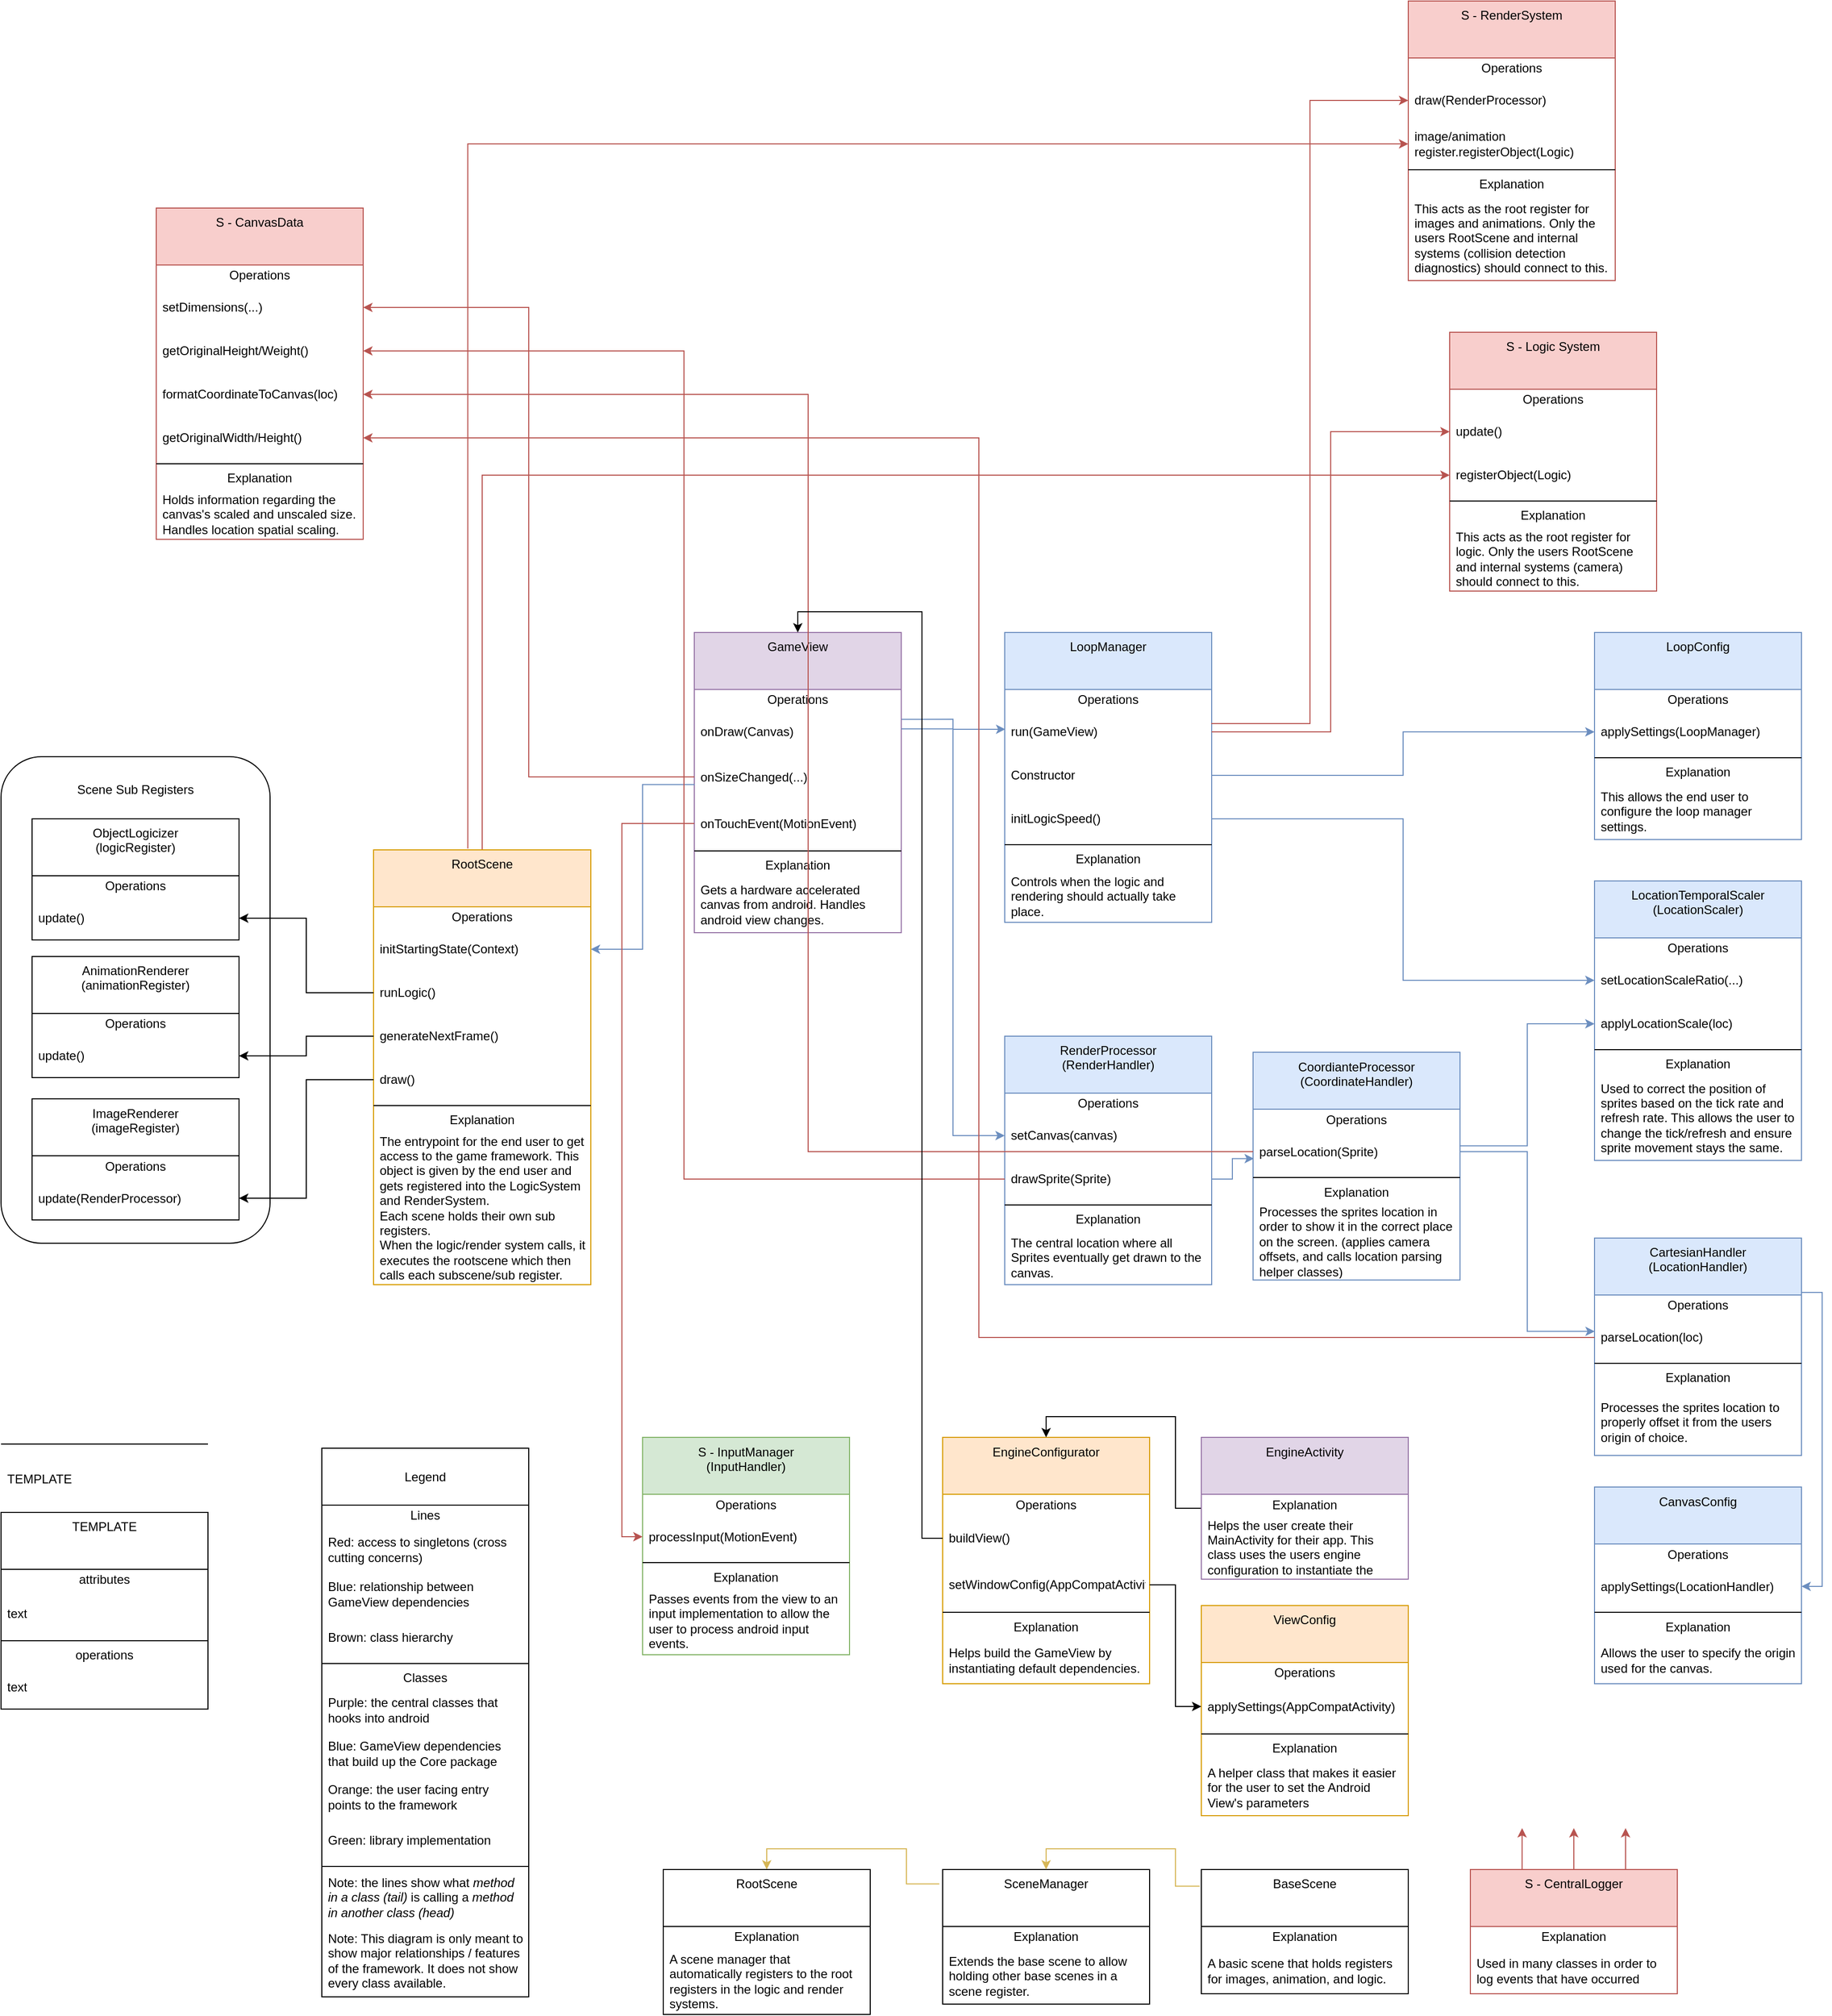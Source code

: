 <mxfile version="24.8.0">
  <diagram name="Page-1" id="k4QOAlbxhJ0-Lp1Ggb61">
    <mxGraphModel dx="2026" dy="1313" grid="1" gridSize="10" guides="1" tooltips="1" connect="1" arrows="1" fold="1" page="1" pageScale="1" pageWidth="3000" pageHeight="3000" background="none" math="0" shadow="0">
      <root>
        <mxCell id="0" />
        <mxCell id="1" parent="0" />
        <mxCell id="sZPmiTKqaF4_VAbS8xla-248" value="" style="rounded=1;whiteSpace=wrap;html=1;" parent="1" vertex="1">
          <mxGeometry x="80" y="780" width="260" height="470" as="geometry" />
        </mxCell>
        <mxCell id="sZPmiTKqaF4_VAbS8xla-7" value="&lt;div&gt;GameView&lt;/div&gt;" style="swimlane;fontStyle=0;align=center;verticalAlign=top;childLayout=stackLayout;horizontal=1;startSize=55;horizontalStack=0;resizeParent=1;resizeParentMax=0;resizeLast=0;collapsible=0;marginBottom=0;html=1;whiteSpace=wrap;fillColor=#e1d5e7;strokeColor=#9673a6;" parent="1" vertex="1">
          <mxGeometry x="750" y="660" width="200" height="290" as="geometry" />
        </mxCell>
        <mxCell id="sZPmiTKqaF4_VAbS8xla-13" value="Operations" style="text;html=1;strokeColor=none;fillColor=none;align=center;verticalAlign=middle;spacingLeft=4;spacingRight=4;overflow=hidden;rotatable=0;points=[[0,0.5],[1,0.5]];portConstraint=eastwest;whiteSpace=wrap;" parent="sZPmiTKqaF4_VAbS8xla-7" vertex="1">
          <mxGeometry y="55" width="200" height="20" as="geometry" />
        </mxCell>
        <mxCell id="sZPmiTKqaF4_VAbS8xla-14" value="onDraw(Canvas)" style="text;html=1;strokeColor=none;fillColor=none;align=left;verticalAlign=middle;spacingLeft=4;spacingRight=4;overflow=hidden;rotatable=0;points=[[0,0.5],[1,0.5]];portConstraint=eastwest;whiteSpace=wrap;" parent="sZPmiTKqaF4_VAbS8xla-7" vertex="1">
          <mxGeometry y="75" width="200" height="42" as="geometry" />
        </mxCell>
        <mxCell id="sZPmiTKqaF4_VAbS8xla-177" value="onSizeChanged(...)" style="text;html=1;strokeColor=none;fillColor=none;align=left;verticalAlign=middle;spacingLeft=4;spacingRight=4;overflow=hidden;rotatable=0;points=[[0,0.5],[1,0.5]];portConstraint=eastwest;whiteSpace=wrap;" parent="sZPmiTKqaF4_VAbS8xla-7" vertex="1">
          <mxGeometry y="117" width="200" height="45" as="geometry" />
        </mxCell>
        <mxCell id="MrG7thrYKdhCL5FRBfjq-1" value="onTouchEvent(MotionEvent)" style="text;html=1;strokeColor=none;fillColor=none;align=left;verticalAlign=middle;spacingLeft=4;spacingRight=4;overflow=hidden;rotatable=0;points=[[0,0.5],[1,0.5]];portConstraint=eastwest;whiteSpace=wrap;" vertex="1" parent="sZPmiTKqaF4_VAbS8xla-7">
          <mxGeometry y="162" width="200" height="45" as="geometry" />
        </mxCell>
        <mxCell id="sZPmiTKqaF4_VAbS8xla-242" value="" style="line;strokeWidth=1;fillColor=none;align=left;verticalAlign=middle;spacingTop=-1;spacingLeft=3;spacingRight=3;rotatable=0;labelPosition=right;points=[];portConstraint=eastwest;" parent="sZPmiTKqaF4_VAbS8xla-7" vertex="1">
          <mxGeometry y="207" width="200" height="8" as="geometry" />
        </mxCell>
        <mxCell id="sZPmiTKqaF4_VAbS8xla-243" value="Explanation" style="text;html=1;strokeColor=none;fillColor=none;align=center;verticalAlign=middle;spacingLeft=4;spacingRight=4;overflow=hidden;rotatable=0;points=[[0,0.5],[1,0.5]];portConstraint=eastwest;whiteSpace=wrap;" parent="sZPmiTKqaF4_VAbS8xla-7" vertex="1">
          <mxGeometry y="215" width="200" height="20" as="geometry" />
        </mxCell>
        <mxCell id="sZPmiTKqaF4_VAbS8xla-244" value="Gets a hardware accelerated canvas from android. Handles android view changes." style="text;html=1;strokeColor=none;fillColor=none;align=left;verticalAlign=middle;spacingLeft=4;spacingRight=4;overflow=hidden;rotatable=0;points=[[0,0.5],[1,0.5]];portConstraint=eastwest;whiteSpace=wrap;" parent="sZPmiTKqaF4_VAbS8xla-7" vertex="1">
          <mxGeometry y="235" width="200" height="55" as="geometry" />
        </mxCell>
        <mxCell id="sZPmiTKqaF4_VAbS8xla-24" value="TEMPLATE" style="text;html=1;strokeColor=none;fillColor=none;align=left;verticalAlign=middle;spacingLeft=4;spacingRight=4;overflow=hidden;rotatable=0;points=[[0,0.5],[1,0.5]];portConstraint=eastwest;whiteSpace=wrap;" parent="1" vertex="1">
          <mxGeometry x="80" y="1455" width="200" height="45" as="geometry" />
        </mxCell>
        <mxCell id="MrG7thrYKdhCL5FRBfjq-22" style="edgeStyle=orthogonalEdgeStyle;rounded=0;orthogonalLoop=1;jettySize=auto;html=1;entryX=0.5;entryY=0;entryDx=0;entryDy=0;exitX=-0.016;exitY=0.107;exitDx=0;exitDy=0;exitPerimeter=0;fillColor=#fff2cc;strokeColor=#d6b656;" edge="1" parent="1" source="sZPmiTKqaF4_VAbS8xla-36" target="sZPmiTKqaF4_VAbS8xla-206">
          <mxGeometry relative="1" as="geometry" />
        </mxCell>
        <mxCell id="sZPmiTKqaF4_VAbS8xla-36" value="SceneManager" style="swimlane;fontStyle=0;align=center;verticalAlign=top;childLayout=stackLayout;horizontal=1;startSize=55;horizontalStack=0;resizeParent=1;resizeParentMax=0;resizeLast=0;collapsible=0;marginBottom=0;html=1;whiteSpace=wrap;" parent="1" vertex="1">
          <mxGeometry x="990" y="1855" width="200" height="130" as="geometry" />
        </mxCell>
        <mxCell id="sZPmiTKqaF4_VAbS8xla-37" value="Explanation" style="text;html=1;strokeColor=none;fillColor=none;align=center;verticalAlign=middle;spacingLeft=4;spacingRight=4;overflow=hidden;rotatable=0;points=[[0,0.5],[1,0.5]];portConstraint=eastwest;whiteSpace=wrap;" parent="sZPmiTKqaF4_VAbS8xla-36" vertex="1">
          <mxGeometry y="55" width="200" height="20" as="geometry" />
        </mxCell>
        <mxCell id="sZPmiTKqaF4_VAbS8xla-38" value="&lt;div&gt;Extends the base scene to allow holding other base scenes in a scene register.&lt;/div&gt;" style="text;html=1;strokeColor=none;fillColor=none;align=left;verticalAlign=middle;spacingLeft=4;spacingRight=4;overflow=hidden;rotatable=0;points=[[0,0.5],[1,0.5]];portConstraint=eastwest;whiteSpace=wrap;" parent="sZPmiTKqaF4_VAbS8xla-36" vertex="1">
          <mxGeometry y="75" width="200" height="55" as="geometry" />
        </mxCell>
        <mxCell id="sZPmiTKqaF4_VAbS8xla-58" value="CanvasConfig" style="swimlane;fontStyle=0;align=center;verticalAlign=top;childLayout=stackLayout;horizontal=1;startSize=55;horizontalStack=0;resizeParent=1;resizeParentMax=0;resizeLast=0;collapsible=0;marginBottom=0;html=1;whiteSpace=wrap;fillColor=#dae8fc;strokeColor=#6c8ebf;" parent="1" vertex="1">
          <mxGeometry x="1620" y="1485.5" width="200" height="190" as="geometry" />
        </mxCell>
        <mxCell id="sZPmiTKqaF4_VAbS8xla-62" value="Operations" style="text;html=1;strokeColor=none;fillColor=none;align=center;verticalAlign=middle;spacingLeft=4;spacingRight=4;overflow=hidden;rotatable=0;points=[[0,0.5],[1,0.5]];portConstraint=eastwest;whiteSpace=wrap;" parent="sZPmiTKqaF4_VAbS8xla-58" vertex="1">
          <mxGeometry y="55" width="200" height="20" as="geometry" />
        </mxCell>
        <mxCell id="sZPmiTKqaF4_VAbS8xla-63" value="applySettings(LocationHandler)" style="text;html=1;strokeColor=none;fillColor=none;align=left;verticalAlign=middle;spacingLeft=4;spacingRight=4;overflow=hidden;rotatable=0;points=[[0,0.5],[1,0.5]];portConstraint=eastwest;whiteSpace=wrap;" parent="sZPmiTKqaF4_VAbS8xla-58" vertex="1">
          <mxGeometry y="75" width="200" height="42" as="geometry" />
        </mxCell>
        <mxCell id="MrG7thrYKdhCL5FRBfjq-131" value="" style="line;strokeWidth=1;fillColor=none;align=left;verticalAlign=middle;spacingTop=-1;spacingLeft=3;spacingRight=3;rotatable=0;labelPosition=right;points=[];portConstraint=eastwest;" vertex="1" parent="sZPmiTKqaF4_VAbS8xla-58">
          <mxGeometry y="117" width="200" height="8" as="geometry" />
        </mxCell>
        <mxCell id="MrG7thrYKdhCL5FRBfjq-130" value="Explanation" style="text;html=1;strokeColor=none;fillColor=none;align=center;verticalAlign=middle;spacingLeft=4;spacingRight=4;overflow=hidden;rotatable=0;points=[[0,0.5],[1,0.5]];portConstraint=eastwest;whiteSpace=wrap;" vertex="1" parent="sZPmiTKqaF4_VAbS8xla-58">
          <mxGeometry y="125" width="200" height="20" as="geometry" />
        </mxCell>
        <mxCell id="MrG7thrYKdhCL5FRBfjq-129" value="Allows the user to specify the origin used for the canvas." style="text;html=1;strokeColor=none;fillColor=none;align=left;verticalAlign=middle;spacingLeft=4;spacingRight=4;overflow=hidden;rotatable=0;points=[[0,0.5],[1,0.5]];portConstraint=eastwest;whiteSpace=wrap;" vertex="1" parent="sZPmiTKqaF4_VAbS8xla-58">
          <mxGeometry y="145" width="200" height="45" as="geometry" />
        </mxCell>
        <mxCell id="sZPmiTKqaF4_VAbS8xla-64" value="ViewConfig" style="swimlane;fontStyle=0;align=center;verticalAlign=top;childLayout=stackLayout;horizontal=1;startSize=55;horizontalStack=0;resizeParent=1;resizeParentMax=0;resizeLast=0;collapsible=0;marginBottom=0;html=1;whiteSpace=wrap;fillColor=#ffe6cc;strokeColor=#d79b00;" parent="1" vertex="1">
          <mxGeometry x="1240" y="1600" width="200" height="203" as="geometry" />
        </mxCell>
        <mxCell id="MrG7thrYKdhCL5FRBfjq-123" value="Operations" style="text;html=1;strokeColor=none;fillColor=none;align=center;verticalAlign=middle;spacingLeft=4;spacingRight=4;overflow=hidden;rotatable=0;points=[[0,0.5],[1,0.5]];portConstraint=eastwest;whiteSpace=wrap;" vertex="1" parent="sZPmiTKqaF4_VAbS8xla-64">
          <mxGeometry y="55" width="200" height="20" as="geometry" />
        </mxCell>
        <mxCell id="MrG7thrYKdhCL5FRBfjq-113" value="applySettings(AppCompatActivity)" style="text;html=1;strokeColor=none;fillColor=none;align=left;verticalAlign=middle;spacingLeft=4;spacingRight=4;overflow=hidden;rotatable=0;points=[[0,0.5],[1,0.5]];portConstraint=eastwest;whiteSpace=wrap;" vertex="1" parent="sZPmiTKqaF4_VAbS8xla-64">
          <mxGeometry y="75" width="200" height="45" as="geometry" />
        </mxCell>
        <mxCell id="MrG7thrYKdhCL5FRBfjq-112" value="" style="line;strokeWidth=1;fillColor=none;align=left;verticalAlign=middle;spacingTop=-1;spacingLeft=3;spacingRight=3;rotatable=0;labelPosition=right;points=[];portConstraint=eastwest;" vertex="1" parent="sZPmiTKqaF4_VAbS8xla-64">
          <mxGeometry y="120" width="200" height="8" as="geometry" />
        </mxCell>
        <mxCell id="sZPmiTKqaF4_VAbS8xla-68" value="Explanation" style="text;html=1;strokeColor=none;fillColor=none;align=center;verticalAlign=middle;spacingLeft=4;spacingRight=4;overflow=hidden;rotatable=0;points=[[0,0.5],[1,0.5]];portConstraint=eastwest;whiteSpace=wrap;" parent="sZPmiTKqaF4_VAbS8xla-64" vertex="1">
          <mxGeometry y="128" width="200" height="20" as="geometry" />
        </mxCell>
        <mxCell id="sZPmiTKqaF4_VAbS8xla-69" value="A helper class that makes it easier for the user to set the Android View&#39;s parameters" style="text;html=1;strokeColor=none;fillColor=none;align=left;verticalAlign=middle;spacingLeft=4;spacingRight=4;overflow=hidden;rotatable=0;points=[[0,0.5],[1,0.5]];portConstraint=eastwest;whiteSpace=wrap;" parent="sZPmiTKqaF4_VAbS8xla-64" vertex="1">
          <mxGeometry y="148" width="200" height="55" as="geometry" />
        </mxCell>
        <mxCell id="sZPmiTKqaF4_VAbS8xla-76" value="&lt;div&gt;LoopConfig&lt;/div&gt;" style="swimlane;fontStyle=0;align=center;verticalAlign=top;childLayout=stackLayout;horizontal=1;startSize=55;horizontalStack=0;resizeParent=1;resizeParentMax=0;resizeLast=0;collapsible=0;marginBottom=0;html=1;whiteSpace=wrap;fillColor=#dae8fc;strokeColor=#6c8ebf;" parent="1" vertex="1">
          <mxGeometry x="1620" y="660" width="200" height="200" as="geometry" />
        </mxCell>
        <mxCell id="sZPmiTKqaF4_VAbS8xla-80" value="Operations" style="text;html=1;strokeColor=none;fillColor=none;align=center;verticalAlign=middle;spacingLeft=4;spacingRight=4;overflow=hidden;rotatable=0;points=[[0,0.5],[1,0.5]];portConstraint=eastwest;whiteSpace=wrap;" parent="sZPmiTKqaF4_VAbS8xla-76" vertex="1">
          <mxGeometry y="55" width="200" height="20" as="geometry" />
        </mxCell>
        <mxCell id="sZPmiTKqaF4_VAbS8xla-81" value="applySettings(LoopManager)" style="text;html=1;strokeColor=none;fillColor=none;align=left;verticalAlign=middle;spacingLeft=4;spacingRight=4;overflow=hidden;rotatable=0;points=[[0,0.5],[1,0.5]];portConstraint=eastwest;whiteSpace=wrap;" parent="sZPmiTKqaF4_VAbS8xla-76" vertex="1">
          <mxGeometry y="75" width="200" height="42" as="geometry" />
        </mxCell>
        <mxCell id="sZPmiTKqaF4_VAbS8xla-103" value="" style="line;strokeWidth=1;fillColor=none;align=left;verticalAlign=middle;spacingTop=-1;spacingLeft=3;spacingRight=3;rotatable=0;labelPosition=right;points=[];portConstraint=eastwest;" parent="sZPmiTKqaF4_VAbS8xla-76" vertex="1">
          <mxGeometry y="117" width="200" height="8" as="geometry" />
        </mxCell>
        <mxCell id="sZPmiTKqaF4_VAbS8xla-228" value="Explanation" style="text;html=1;strokeColor=none;fillColor=none;align=center;verticalAlign=middle;spacingLeft=4;spacingRight=4;overflow=hidden;rotatable=0;points=[[0,0.5],[1,0.5]];portConstraint=eastwest;whiteSpace=wrap;" parent="sZPmiTKqaF4_VAbS8xla-76" vertex="1">
          <mxGeometry y="125" width="200" height="20" as="geometry" />
        </mxCell>
        <mxCell id="sZPmiTKqaF4_VAbS8xla-230" value="&lt;div&gt;This allows the end user to configure the loop manager settings.&lt;br&gt;&lt;/div&gt;" style="text;html=1;strokeColor=none;fillColor=none;align=left;verticalAlign=middle;spacingLeft=4;spacingRight=4;overflow=hidden;rotatable=0;points=[[0,0.5],[1,0.5]];portConstraint=eastwest;whiteSpace=wrap;" parent="sZPmiTKqaF4_VAbS8xla-76" vertex="1">
          <mxGeometry y="145" width="200" height="55" as="geometry" />
        </mxCell>
        <mxCell id="sZPmiTKqaF4_VAbS8xla-82" value="&lt;div&gt;CartesianHandler&lt;/div&gt;&lt;div&gt;(LocationHandler)&lt;br&gt;&lt;/div&gt;" style="swimlane;fontStyle=0;align=center;verticalAlign=top;childLayout=stackLayout;horizontal=1;startSize=55;horizontalStack=0;resizeParent=1;resizeParentMax=0;resizeLast=0;collapsible=0;marginBottom=0;html=1;whiteSpace=wrap;fillColor=#dae8fc;strokeColor=#6c8ebf;" parent="1" vertex="1">
          <mxGeometry x="1620" y="1245" width="200" height="210" as="geometry" />
        </mxCell>
        <mxCell id="sZPmiTKqaF4_VAbS8xla-86" value="Operations" style="text;html=1;strokeColor=none;fillColor=none;align=center;verticalAlign=middle;spacingLeft=4;spacingRight=4;overflow=hidden;rotatable=0;points=[[0,0.5],[1,0.5]];portConstraint=eastwest;whiteSpace=wrap;" parent="sZPmiTKqaF4_VAbS8xla-82" vertex="1">
          <mxGeometry y="55" width="200" height="20" as="geometry" />
        </mxCell>
        <mxCell id="sZPmiTKqaF4_VAbS8xla-87" value="parseLocation(loc)" style="text;html=1;strokeColor=none;fillColor=none;align=left;verticalAlign=middle;spacingLeft=4;spacingRight=4;overflow=hidden;rotatable=0;points=[[0,0.5],[1,0.5]];portConstraint=eastwest;whiteSpace=wrap;" parent="sZPmiTKqaF4_VAbS8xla-82" vertex="1">
          <mxGeometry y="75" width="200" height="42" as="geometry" />
        </mxCell>
        <mxCell id="MrG7thrYKdhCL5FRBfjq-134" value="" style="line;strokeWidth=1;fillColor=none;align=left;verticalAlign=middle;spacingTop=-1;spacingLeft=3;spacingRight=3;rotatable=0;labelPosition=right;points=[];portConstraint=eastwest;" vertex="1" parent="sZPmiTKqaF4_VAbS8xla-82">
          <mxGeometry y="117" width="200" height="8" as="geometry" />
        </mxCell>
        <mxCell id="MrG7thrYKdhCL5FRBfjq-133" value="Explanation" style="text;html=1;strokeColor=none;fillColor=none;align=center;verticalAlign=middle;spacingLeft=4;spacingRight=4;overflow=hidden;rotatable=0;points=[[0,0.5],[1,0.5]];portConstraint=eastwest;whiteSpace=wrap;" vertex="1" parent="sZPmiTKqaF4_VAbS8xla-82">
          <mxGeometry y="125" width="200" height="20" as="geometry" />
        </mxCell>
        <mxCell id="MrG7thrYKdhCL5FRBfjq-132" value="Processes the sprites location to properly offset it from the users origin of choice." style="text;html=1;strokeColor=none;fillColor=none;align=left;verticalAlign=middle;spacingLeft=4;spacingRight=4;overflow=hidden;rotatable=0;points=[[0,0.5],[1,0.5]];portConstraint=eastwest;whiteSpace=wrap;" vertex="1" parent="sZPmiTKqaF4_VAbS8xla-82">
          <mxGeometry y="145" width="200" height="65" as="geometry" />
        </mxCell>
        <mxCell id="sZPmiTKqaF4_VAbS8xla-88" value="&lt;div&gt;CoordianteProcessor&lt;/div&gt;&lt;div&gt;(CoordinateHandler)&lt;br&gt;&lt;/div&gt;" style="swimlane;fontStyle=0;align=center;verticalAlign=top;childLayout=stackLayout;horizontal=1;startSize=55;horizontalStack=0;resizeParent=1;resizeParentMax=0;resizeLast=0;collapsible=0;marginBottom=0;html=1;whiteSpace=wrap;fillColor=#dae8fc;strokeColor=#6c8ebf;" parent="1" vertex="1">
          <mxGeometry x="1290" y="1065.5" width="200" height="220" as="geometry" />
        </mxCell>
        <mxCell id="sZPmiTKqaF4_VAbS8xla-92" value="Operations" style="text;html=1;strokeColor=none;fillColor=none;align=center;verticalAlign=middle;spacingLeft=4;spacingRight=4;overflow=hidden;rotatable=0;points=[[0,0.5],[1,0.5]];portConstraint=eastwest;whiteSpace=wrap;" parent="sZPmiTKqaF4_VAbS8xla-88" vertex="1">
          <mxGeometry y="55" width="200" height="20" as="geometry" />
        </mxCell>
        <mxCell id="sZPmiTKqaF4_VAbS8xla-93" value="parseLocation(Sprite)" style="text;html=1;strokeColor=none;fillColor=none;align=left;verticalAlign=middle;spacingLeft=4;spacingRight=4;overflow=hidden;rotatable=0;points=[[0,0.5],[1,0.5]];portConstraint=eastwest;whiteSpace=wrap;" parent="sZPmiTKqaF4_VAbS8xla-88" vertex="1">
          <mxGeometry y="75" width="200" height="42" as="geometry" />
        </mxCell>
        <mxCell id="MrG7thrYKdhCL5FRBfjq-143" value="" style="line;strokeWidth=1;fillColor=none;align=left;verticalAlign=middle;spacingTop=-1;spacingLeft=3;spacingRight=3;rotatable=0;labelPosition=right;points=[];portConstraint=eastwest;" vertex="1" parent="sZPmiTKqaF4_VAbS8xla-88">
          <mxGeometry y="117" width="200" height="8" as="geometry" />
        </mxCell>
        <mxCell id="MrG7thrYKdhCL5FRBfjq-142" value="Explanation" style="text;html=1;strokeColor=none;fillColor=none;align=center;verticalAlign=middle;spacingLeft=4;spacingRight=4;overflow=hidden;rotatable=0;points=[[0,0.5],[1,0.5]];portConstraint=eastwest;whiteSpace=wrap;" vertex="1" parent="sZPmiTKqaF4_VAbS8xla-88">
          <mxGeometry y="125" width="200" height="20" as="geometry" />
        </mxCell>
        <mxCell id="MrG7thrYKdhCL5FRBfjq-141" value="Processes the sprites location in order to show it in the correct place on the screen. (applies camera offsets, and calls location parsing helper classes)" style="text;html=1;strokeColor=none;fillColor=none;align=left;verticalAlign=middle;spacingLeft=4;spacingRight=4;overflow=hidden;rotatable=0;points=[[0,0.5],[1,0.5]];portConstraint=eastwest;whiteSpace=wrap;" vertex="1" parent="sZPmiTKqaF4_VAbS8xla-88">
          <mxGeometry y="145" width="200" height="75" as="geometry" />
        </mxCell>
        <mxCell id="sZPmiTKqaF4_VAbS8xla-94" value="&lt;div&gt;RenderProcessor&lt;/div&gt;&lt;div&gt;(RenderHandler)&lt;br&gt;&lt;/div&gt;" style="swimlane;fontStyle=0;align=center;verticalAlign=top;childLayout=stackLayout;horizontal=1;startSize=55;horizontalStack=0;resizeParent=1;resizeParentMax=0;resizeLast=0;collapsible=0;marginBottom=0;html=1;whiteSpace=wrap;fillColor=#dae8fc;strokeColor=#6c8ebf;" parent="1" vertex="1">
          <mxGeometry x="1050" y="1050" width="200" height="240" as="geometry" />
        </mxCell>
        <mxCell id="sZPmiTKqaF4_VAbS8xla-98" value="Operations" style="text;html=1;strokeColor=none;fillColor=none;align=center;verticalAlign=middle;spacingLeft=4;spacingRight=4;overflow=hidden;rotatable=0;points=[[0,0.5],[1,0.5]];portConstraint=eastwest;whiteSpace=wrap;" parent="sZPmiTKqaF4_VAbS8xla-94" vertex="1">
          <mxGeometry y="55" width="200" height="20" as="geometry" />
        </mxCell>
        <mxCell id="sZPmiTKqaF4_VAbS8xla-99" value="setCanvas(canvas)" style="text;html=1;strokeColor=none;fillColor=none;align=left;verticalAlign=middle;spacingLeft=4;spacingRight=4;overflow=hidden;rotatable=0;points=[[0,0.5],[1,0.5]];portConstraint=eastwest;whiteSpace=wrap;" parent="sZPmiTKqaF4_VAbS8xla-94" vertex="1">
          <mxGeometry y="75" width="200" height="42" as="geometry" />
        </mxCell>
        <mxCell id="sZPmiTKqaF4_VAbS8xla-255" value="drawSprite(Sprite)" style="text;html=1;strokeColor=none;fillColor=none;align=left;verticalAlign=middle;spacingLeft=4;spacingRight=4;overflow=hidden;rotatable=0;points=[[0,0.5],[1,0.5]];portConstraint=eastwest;whiteSpace=wrap;" parent="sZPmiTKqaF4_VAbS8xla-94" vertex="1">
          <mxGeometry y="117" width="200" height="42" as="geometry" />
        </mxCell>
        <mxCell id="MrG7thrYKdhCL5FRBfjq-137" value="" style="line;strokeWidth=1;fillColor=none;align=left;verticalAlign=middle;spacingTop=-1;spacingLeft=3;spacingRight=3;rotatable=0;labelPosition=right;points=[];portConstraint=eastwest;" vertex="1" parent="sZPmiTKqaF4_VAbS8xla-94">
          <mxGeometry y="159" width="200" height="8" as="geometry" />
        </mxCell>
        <mxCell id="MrG7thrYKdhCL5FRBfjq-136" value="Explanation" style="text;html=1;strokeColor=none;fillColor=none;align=center;verticalAlign=middle;spacingLeft=4;spacingRight=4;overflow=hidden;rotatable=0;points=[[0,0.5],[1,0.5]];portConstraint=eastwest;whiteSpace=wrap;" vertex="1" parent="sZPmiTKqaF4_VAbS8xla-94">
          <mxGeometry y="167" width="200" height="20" as="geometry" />
        </mxCell>
        <mxCell id="MrG7thrYKdhCL5FRBfjq-135" value="The central location where all Sprites eventually get drawn to the canvas." style="text;html=1;strokeColor=none;fillColor=none;align=left;verticalAlign=middle;spacingLeft=4;spacingRight=4;overflow=hidden;rotatable=0;points=[[0,0.5],[1,0.5]];portConstraint=eastwest;whiteSpace=wrap;" vertex="1" parent="sZPmiTKqaF4_VAbS8xla-94">
          <mxGeometry y="187" width="200" height="53" as="geometry" />
        </mxCell>
        <mxCell id="sZPmiTKqaF4_VAbS8xla-100" value="&lt;div&gt;LocationTemporalScaler&lt;/div&gt;&lt;div&gt;(LocationScaler)&lt;br&gt;&lt;/div&gt;" style="swimlane;fontStyle=0;align=center;verticalAlign=top;childLayout=stackLayout;horizontal=1;startSize=55;horizontalStack=0;resizeParent=1;resizeParentMax=0;resizeLast=0;collapsible=0;marginBottom=0;html=1;whiteSpace=wrap;fillColor=#dae8fc;strokeColor=#6c8ebf;" parent="1" vertex="1">
          <mxGeometry x="1620" y="900" width="200" height="270" as="geometry" />
        </mxCell>
        <mxCell id="sZPmiTKqaF4_VAbS8xla-104" value="Operations" style="text;html=1;strokeColor=none;fillColor=none;align=center;verticalAlign=middle;spacingLeft=4;spacingRight=4;overflow=hidden;rotatable=0;points=[[0,0.5],[1,0.5]];portConstraint=eastwest;whiteSpace=wrap;" parent="sZPmiTKqaF4_VAbS8xla-100" vertex="1">
          <mxGeometry y="55" width="200" height="20" as="geometry" />
        </mxCell>
        <mxCell id="sZPmiTKqaF4_VAbS8xla-105" value="setLocationScaleRatio(...)" style="text;html=1;strokeColor=none;fillColor=none;align=left;verticalAlign=middle;spacingLeft=4;spacingRight=4;overflow=hidden;rotatable=0;points=[[0,0.5],[1,0.5]];portConstraint=eastwest;whiteSpace=wrap;" parent="sZPmiTKqaF4_VAbS8xla-100" vertex="1">
          <mxGeometry y="75" width="200" height="42" as="geometry" />
        </mxCell>
        <mxCell id="sZPmiTKqaF4_VAbS8xla-259" value="applyLocationScale(loc)" style="text;html=1;strokeColor=none;fillColor=none;align=left;verticalAlign=middle;spacingLeft=4;spacingRight=4;overflow=hidden;rotatable=0;points=[[0,0.5],[1,0.5]];portConstraint=eastwest;whiteSpace=wrap;" parent="sZPmiTKqaF4_VAbS8xla-100" vertex="1">
          <mxGeometry y="117" width="200" height="42" as="geometry" />
        </mxCell>
        <mxCell id="MrG7thrYKdhCL5FRBfjq-140" value="" style="line;strokeWidth=1;fillColor=none;align=left;verticalAlign=middle;spacingTop=-1;spacingLeft=3;spacingRight=3;rotatable=0;labelPosition=right;points=[];portConstraint=eastwest;" vertex="1" parent="sZPmiTKqaF4_VAbS8xla-100">
          <mxGeometry y="159" width="200" height="8" as="geometry" />
        </mxCell>
        <mxCell id="MrG7thrYKdhCL5FRBfjq-139" value="Explanation" style="text;html=1;strokeColor=none;fillColor=none;align=center;verticalAlign=middle;spacingLeft=4;spacingRight=4;overflow=hidden;rotatable=0;points=[[0,0.5],[1,0.5]];portConstraint=eastwest;whiteSpace=wrap;" vertex="1" parent="sZPmiTKqaF4_VAbS8xla-100">
          <mxGeometry y="167" width="200" height="20" as="geometry" />
        </mxCell>
        <mxCell id="MrG7thrYKdhCL5FRBfjq-138" value="Used to correct the position of sprites based on the tick rate and refresh rate. This allows the user to change the tick/refresh and ensure sprite movement stays the same." style="text;html=1;strokeColor=none;fillColor=none;align=left;verticalAlign=middle;spacingLeft=4;spacingRight=4;overflow=hidden;rotatable=0;points=[[0,0.5],[1,0.5]];portConstraint=eastwest;whiteSpace=wrap;" vertex="1" parent="sZPmiTKqaF4_VAbS8xla-100">
          <mxGeometry y="187" width="200" height="83" as="geometry" />
        </mxCell>
        <mxCell id="sZPmiTKqaF4_VAbS8xla-106" value="&lt;div&gt;LoopManager&lt;/div&gt;" style="swimlane;fontStyle=0;align=center;verticalAlign=top;childLayout=stackLayout;horizontal=1;startSize=55;horizontalStack=0;resizeParent=1;resizeParentMax=0;resizeLast=0;collapsible=0;marginBottom=0;html=1;whiteSpace=wrap;fillColor=#dae8fc;strokeColor=#6c8ebf;" parent="1" vertex="1">
          <mxGeometry x="1050" y="660" width="200" height="280" as="geometry" />
        </mxCell>
        <mxCell id="sZPmiTKqaF4_VAbS8xla-110" value="Operations" style="text;html=1;strokeColor=none;fillColor=none;align=center;verticalAlign=middle;spacingLeft=4;spacingRight=4;overflow=hidden;rotatable=0;points=[[0,0.5],[1,0.5]];portConstraint=eastwest;whiteSpace=wrap;" parent="sZPmiTKqaF4_VAbS8xla-106" vertex="1">
          <mxGeometry y="55" width="200" height="20" as="geometry" />
        </mxCell>
        <mxCell id="sZPmiTKqaF4_VAbS8xla-111" value="run(GameView)" style="text;html=1;strokeColor=none;fillColor=none;align=left;verticalAlign=middle;spacingLeft=4;spacingRight=4;overflow=hidden;rotatable=0;points=[[0,0.5],[1,0.5]];portConstraint=eastwest;whiteSpace=wrap;" parent="sZPmiTKqaF4_VAbS8xla-106" vertex="1">
          <mxGeometry y="75" width="200" height="42" as="geometry" />
        </mxCell>
        <mxCell id="sZPmiTKqaF4_VAbS8xla-187" value="Constructor" style="text;html=1;strokeColor=none;fillColor=none;align=left;verticalAlign=middle;spacingLeft=4;spacingRight=4;overflow=hidden;rotatable=0;points=[[0,0.5],[1,0.5]];portConstraint=eastwest;whiteSpace=wrap;" parent="sZPmiTKqaF4_VAbS8xla-106" vertex="1">
          <mxGeometry y="117" width="200" height="42" as="geometry" />
        </mxCell>
        <mxCell id="sZPmiTKqaF4_VAbS8xla-193" value="initLogicSpeed()" style="text;html=1;strokeColor=none;fillColor=none;align=left;verticalAlign=middle;spacingLeft=4;spacingRight=4;overflow=hidden;rotatable=0;points=[[0,0.5],[1,0.5]];portConstraint=eastwest;whiteSpace=wrap;" parent="sZPmiTKqaF4_VAbS8xla-106" vertex="1">
          <mxGeometry y="159" width="200" height="42" as="geometry" />
        </mxCell>
        <mxCell id="sZPmiTKqaF4_VAbS8xla-238" value="" style="line;strokeWidth=1;fillColor=none;align=left;verticalAlign=middle;spacingTop=-1;spacingLeft=3;spacingRight=3;rotatable=0;labelPosition=right;points=[];portConstraint=eastwest;" parent="sZPmiTKqaF4_VAbS8xla-106" vertex="1">
          <mxGeometry y="201" width="200" height="8" as="geometry" />
        </mxCell>
        <mxCell id="sZPmiTKqaF4_VAbS8xla-239" value="Explanation" style="text;html=1;strokeColor=none;fillColor=none;align=center;verticalAlign=middle;spacingLeft=4;spacingRight=4;overflow=hidden;rotatable=0;points=[[0,0.5],[1,0.5]];portConstraint=eastwest;whiteSpace=wrap;" parent="sZPmiTKqaF4_VAbS8xla-106" vertex="1">
          <mxGeometry y="209" width="200" height="20" as="geometry" />
        </mxCell>
        <mxCell id="sZPmiTKqaF4_VAbS8xla-241" value="Controls when the logic and rendering should actually take place." style="text;html=1;strokeColor=none;fillColor=none;align=left;verticalAlign=middle;spacingLeft=4;spacingRight=4;overflow=hidden;rotatable=0;points=[[0,0.5],[1,0.5]];portConstraint=eastwest;whiteSpace=wrap;" parent="sZPmiTKqaF4_VAbS8xla-106" vertex="1">
          <mxGeometry y="229" width="200" height="51" as="geometry" />
        </mxCell>
        <mxCell id="sZPmiTKqaF4_VAbS8xla-266" style="edgeStyle=orthogonalEdgeStyle;rounded=0;orthogonalLoop=1;jettySize=auto;html=1;fillColor=#f8cecc;strokeColor=#b85450;exitX=0.434;exitY=-0.003;exitDx=0;exitDy=0;exitPerimeter=0;" parent="1" source="sZPmiTKqaF4_VAbS8xla-112" target="sZPmiTKqaF4_VAbS8xla-264" edge="1">
          <mxGeometry relative="1" as="geometry" />
        </mxCell>
        <mxCell id="sZPmiTKqaF4_VAbS8xla-267" style="edgeStyle=orthogonalEdgeStyle;rounded=0;orthogonalLoop=1;jettySize=auto;html=1;fillColor=#f8cecc;strokeColor=#b85450;" parent="1" source="sZPmiTKqaF4_VAbS8xla-112" target="sZPmiTKqaF4_VAbS8xla-265" edge="1">
          <mxGeometry relative="1" as="geometry" />
        </mxCell>
        <mxCell id="sZPmiTKqaF4_VAbS8xla-112" value="RootScene" style="swimlane;fontStyle=0;align=center;verticalAlign=top;childLayout=stackLayout;horizontal=1;startSize=55;horizontalStack=0;resizeParent=1;resizeParentMax=0;resizeLast=0;collapsible=0;marginBottom=0;html=1;whiteSpace=wrap;fillColor=#ffe6cc;strokeColor=#d79b00;" parent="1" vertex="1">
          <mxGeometry x="440" y="870" width="210" height="420" as="geometry" />
        </mxCell>
        <mxCell id="sZPmiTKqaF4_VAbS8xla-116" value="Operations" style="text;html=1;strokeColor=none;fillColor=none;align=center;verticalAlign=middle;spacingLeft=4;spacingRight=4;overflow=hidden;rotatable=0;points=[[0,0.5],[1,0.5]];portConstraint=eastwest;whiteSpace=wrap;" parent="sZPmiTKqaF4_VAbS8xla-112" vertex="1">
          <mxGeometry y="55" width="210" height="20" as="geometry" />
        </mxCell>
        <mxCell id="sZPmiTKqaF4_VAbS8xla-117" value="initStartingState(Context)" style="text;html=1;strokeColor=none;fillColor=none;align=left;verticalAlign=middle;spacingLeft=4;spacingRight=4;overflow=hidden;rotatable=0;points=[[0,0.5],[1,0.5]];portConstraint=eastwest;whiteSpace=wrap;" parent="sZPmiTKqaF4_VAbS8xla-112" vertex="1">
          <mxGeometry y="75" width="210" height="42" as="geometry" />
        </mxCell>
        <mxCell id="sZPmiTKqaF4_VAbS8xla-218" value="runLogic()" style="text;html=1;strokeColor=none;fillColor=none;align=left;verticalAlign=middle;spacingLeft=4;spacingRight=4;overflow=hidden;rotatable=0;points=[[0,0.5],[1,0.5]];portConstraint=eastwest;whiteSpace=wrap;" parent="sZPmiTKqaF4_VAbS8xla-112" vertex="1">
          <mxGeometry y="117" width="210" height="42" as="geometry" />
        </mxCell>
        <mxCell id="sZPmiTKqaF4_VAbS8xla-219" value="generateNextFrame()" style="text;html=1;strokeColor=none;fillColor=none;align=left;verticalAlign=middle;spacingLeft=4;spacingRight=4;overflow=hidden;rotatable=0;points=[[0,0.5],[1,0.5]];portConstraint=eastwest;whiteSpace=wrap;" parent="sZPmiTKqaF4_VAbS8xla-112" vertex="1">
          <mxGeometry y="159" width="210" height="42" as="geometry" />
        </mxCell>
        <mxCell id="sZPmiTKqaF4_VAbS8xla-220" value="draw()" style="text;html=1;strokeColor=none;fillColor=none;align=left;verticalAlign=middle;spacingLeft=4;spacingRight=4;overflow=hidden;rotatable=0;points=[[0,0.5],[1,0.5]];portConstraint=eastwest;whiteSpace=wrap;" parent="sZPmiTKqaF4_VAbS8xla-112" vertex="1">
          <mxGeometry y="201" width="210" height="42" as="geometry" />
        </mxCell>
        <mxCell id="sZPmiTKqaF4_VAbS8xla-245" value="" style="line;strokeWidth=1;fillColor=none;align=left;verticalAlign=middle;spacingTop=-1;spacingLeft=3;spacingRight=3;rotatable=0;labelPosition=right;points=[];portConstraint=eastwest;" parent="sZPmiTKqaF4_VAbS8xla-112" vertex="1">
          <mxGeometry y="243" width="210" height="8" as="geometry" />
        </mxCell>
        <mxCell id="sZPmiTKqaF4_VAbS8xla-246" value="Explanation" style="text;html=1;strokeColor=none;fillColor=none;align=center;verticalAlign=middle;spacingLeft=4;spacingRight=4;overflow=hidden;rotatable=0;points=[[0,0.5],[1,0.5]];portConstraint=eastwest;whiteSpace=wrap;" parent="sZPmiTKqaF4_VAbS8xla-112" vertex="1">
          <mxGeometry y="251" width="210" height="20" as="geometry" />
        </mxCell>
        <mxCell id="sZPmiTKqaF4_VAbS8xla-247" value="&lt;div&gt;The entrypoint for the end user to get access to the game framework. This object is given by the end user and gets registered into the LogicSystem and RenderSystem.&lt;/div&gt;&lt;div&gt;Each scene holds their own sub registers.&lt;/div&gt;&lt;div&gt;When the logic/render system calls, it executes the rootscene which then calls each subscene/sub register.&lt;br&gt;&lt;/div&gt;" style="text;html=1;strokeColor=none;fillColor=none;align=left;verticalAlign=middle;spacingLeft=4;spacingRight=4;overflow=hidden;rotatable=0;points=[[0,0.5],[1,0.5]];portConstraint=eastwest;whiteSpace=wrap;" parent="sZPmiTKqaF4_VAbS8xla-112" vertex="1">
          <mxGeometry y="271" width="210" height="149" as="geometry" />
        </mxCell>
        <mxCell id="sZPmiTKqaF4_VAbS8xla-122" style="edgeStyle=orthogonalEdgeStyle;rounded=0;orthogonalLoop=1;jettySize=auto;html=1;entryX=0;entryY=0.5;entryDx=0;entryDy=0;exitX=1.001;exitY=0.431;exitDx=0;exitDy=0;exitPerimeter=0;fillColor=#dae8fc;strokeColor=#6c8ebf;" parent="1" source="sZPmiTKqaF4_VAbS8xla-14" target="sZPmiTKqaF4_VAbS8xla-99" edge="1">
          <mxGeometry relative="1" as="geometry">
            <mxPoint x="910" y="862.5" as="sourcePoint" />
          </mxGeometry>
        </mxCell>
        <mxCell id="sZPmiTKqaF4_VAbS8xla-123" style="edgeStyle=orthogonalEdgeStyle;rounded=0;orthogonalLoop=1;jettySize=auto;html=1;entryX=0.003;entryY=0.44;entryDx=0;entryDy=0;exitX=1.002;exitY=0.21;exitDx=0;exitDy=0;entryPerimeter=0;exitPerimeter=0;fillColor=#dae8fc;strokeColor=#6c8ebf;" parent="1" source="sZPmiTKqaF4_VAbS8xla-14" target="sZPmiTKqaF4_VAbS8xla-111" edge="1">
          <mxGeometry relative="1" as="geometry" />
        </mxCell>
        <mxCell id="MrG7thrYKdhCL5FRBfjq-21" style="edgeStyle=orthogonalEdgeStyle;rounded=0;orthogonalLoop=1;jettySize=auto;html=1;entryX=0.5;entryY=0;entryDx=0;entryDy=0;exitX=-0.008;exitY=0.134;exitDx=0;exitDy=0;exitPerimeter=0;fillColor=#fff2cc;strokeColor=#d6b656;" edge="1" parent="1" source="sZPmiTKqaF4_VAbS8xla-128" target="sZPmiTKqaF4_VAbS8xla-36">
          <mxGeometry relative="1" as="geometry" />
        </mxCell>
        <mxCell id="sZPmiTKqaF4_VAbS8xla-128" value="BaseScene" style="swimlane;fontStyle=0;align=center;verticalAlign=top;childLayout=stackLayout;horizontal=1;startSize=55;horizontalStack=0;resizeParent=1;resizeParentMax=0;resizeLast=0;collapsible=0;marginBottom=0;html=1;whiteSpace=wrap;" parent="1" vertex="1">
          <mxGeometry x="1240" y="1855" width="200" height="120" as="geometry" />
        </mxCell>
        <mxCell id="sZPmiTKqaF4_VAbS8xla-129" value="&lt;div&gt;Explanation&lt;/div&gt;" style="text;html=1;strokeColor=none;fillColor=none;align=center;verticalAlign=middle;spacingLeft=4;spacingRight=4;overflow=hidden;rotatable=0;points=[[0,0.5],[1,0.5]];portConstraint=eastwest;whiteSpace=wrap;" parent="sZPmiTKqaF4_VAbS8xla-128" vertex="1">
          <mxGeometry y="55" width="200" height="20" as="geometry" />
        </mxCell>
        <mxCell id="sZPmiTKqaF4_VAbS8xla-130" value="A basic scene that holds registers for images, animation, and logic." style="text;html=1;strokeColor=none;fillColor=none;align=left;verticalAlign=middle;spacingLeft=4;spacingRight=4;overflow=hidden;rotatable=0;points=[[0,0.5],[1,0.5]];portConstraint=eastwest;whiteSpace=wrap;" parent="sZPmiTKqaF4_VAbS8xla-128" vertex="1">
          <mxGeometry y="75" width="200" height="45" as="geometry" />
        </mxCell>
        <mxCell id="sZPmiTKqaF4_VAbS8xla-134" value="S - Logic System" style="swimlane;fontStyle=0;align=center;verticalAlign=top;childLayout=stackLayout;horizontal=1;startSize=55;horizontalStack=0;resizeParent=1;resizeParentMax=0;resizeLast=0;collapsible=0;marginBottom=0;html=1;whiteSpace=wrap;fillColor=#f8cecc;strokeColor=#b85450;" parent="1" vertex="1">
          <mxGeometry x="1480" y="370" width="200" height="250" as="geometry" />
        </mxCell>
        <mxCell id="sZPmiTKqaF4_VAbS8xla-138" value="Operations" style="text;html=1;strokeColor=none;fillColor=none;align=center;verticalAlign=middle;spacingLeft=4;spacingRight=4;overflow=hidden;rotatable=0;points=[[0,0.5],[1,0.5]];portConstraint=eastwest;whiteSpace=wrap;" parent="sZPmiTKqaF4_VAbS8xla-134" vertex="1">
          <mxGeometry y="55" width="200" height="20" as="geometry" />
        </mxCell>
        <mxCell id="sZPmiTKqaF4_VAbS8xla-139" value="update()" style="text;html=1;strokeColor=none;fillColor=none;align=left;verticalAlign=middle;spacingLeft=4;spacingRight=4;overflow=hidden;rotatable=0;points=[[0,0.5],[1,0.5]];portConstraint=eastwest;whiteSpace=wrap;" parent="sZPmiTKqaF4_VAbS8xla-134" vertex="1">
          <mxGeometry y="75" width="200" height="42" as="geometry" />
        </mxCell>
        <mxCell id="sZPmiTKqaF4_VAbS8xla-265" value="registerObject(Logic)" style="text;html=1;strokeColor=none;fillColor=none;align=left;verticalAlign=middle;spacingLeft=4;spacingRight=4;overflow=hidden;rotatable=0;points=[[0,0.5],[1,0.5]];portConstraint=eastwest;whiteSpace=wrap;" parent="sZPmiTKqaF4_VAbS8xla-134" vertex="1">
          <mxGeometry y="117" width="200" height="42" as="geometry" />
        </mxCell>
        <mxCell id="MrG7thrYKdhCL5FRBfjq-26" value="" style="line;strokeWidth=1;fillColor=none;align=left;verticalAlign=middle;spacingTop=-1;spacingLeft=3;spacingRight=3;rotatable=0;labelPosition=right;points=[];portConstraint=eastwest;" vertex="1" parent="sZPmiTKqaF4_VAbS8xla-134">
          <mxGeometry y="159" width="200" height="8" as="geometry" />
        </mxCell>
        <mxCell id="MrG7thrYKdhCL5FRBfjq-31" value="Explanation" style="text;html=1;strokeColor=none;fillColor=none;align=center;verticalAlign=middle;spacingLeft=4;spacingRight=4;overflow=hidden;rotatable=0;points=[[0,0.5],[1,0.5]];portConstraint=eastwest;whiteSpace=wrap;" vertex="1" parent="sZPmiTKqaF4_VAbS8xla-134">
          <mxGeometry y="167" width="200" height="20" as="geometry" />
        </mxCell>
        <mxCell id="MrG7thrYKdhCL5FRBfjq-29" value="This acts as the root register for logic. Only the users RootScene and internal systems (camera) should connect to this." style="text;html=1;strokeColor=none;fillColor=none;align=left;verticalAlign=middle;spacingLeft=4;spacingRight=4;overflow=hidden;rotatable=0;points=[[0,0.5],[1,0.5]];portConstraint=eastwest;whiteSpace=wrap;" vertex="1" parent="sZPmiTKqaF4_VAbS8xla-134">
          <mxGeometry y="187" width="200" height="63" as="geometry" />
        </mxCell>
        <mxCell id="MrG7thrYKdhCL5FRBfjq-78" style="edgeStyle=orthogonalEdgeStyle;rounded=0;orthogonalLoop=1;jettySize=auto;html=1;exitX=0.25;exitY=0;exitDx=0;exitDy=0;fillColor=#f8cecc;strokeColor=#b85450;" edge="1" parent="1" source="sZPmiTKqaF4_VAbS8xla-140">
          <mxGeometry relative="1" as="geometry">
            <mxPoint x="1550" y="1815" as="targetPoint" />
            <mxPoint x="1570" y="1825" as="sourcePoint" />
          </mxGeometry>
        </mxCell>
        <mxCell id="MrG7thrYKdhCL5FRBfjq-79" style="edgeStyle=orthogonalEdgeStyle;rounded=0;orthogonalLoop=1;jettySize=auto;html=1;fillColor=#f8cecc;strokeColor=#b85450;" edge="1" parent="1" source="sZPmiTKqaF4_VAbS8xla-140">
          <mxGeometry relative="1" as="geometry">
            <mxPoint x="1600" y="1815" as="targetPoint" />
          </mxGeometry>
        </mxCell>
        <mxCell id="MrG7thrYKdhCL5FRBfjq-80" style="edgeStyle=orthogonalEdgeStyle;rounded=0;orthogonalLoop=1;jettySize=auto;html=1;exitX=0.75;exitY=0;exitDx=0;exitDy=0;fillColor=#f8cecc;strokeColor=#b85450;" edge="1" parent="1" source="sZPmiTKqaF4_VAbS8xla-140">
          <mxGeometry relative="1" as="geometry">
            <mxPoint x="1650" y="1815" as="targetPoint" />
          </mxGeometry>
        </mxCell>
        <mxCell id="sZPmiTKqaF4_VAbS8xla-140" value="&lt;div&gt;S - CentralLogger&lt;/div&gt;" style="swimlane;fontStyle=0;align=center;verticalAlign=top;childLayout=stackLayout;horizontal=1;startSize=55;horizontalStack=0;resizeParent=1;resizeParentMax=0;resizeLast=0;collapsible=0;marginBottom=0;html=1;whiteSpace=wrap;fillColor=#f8cecc;strokeColor=#b85450;" parent="1" vertex="1">
          <mxGeometry x="1500" y="1855" width="200" height="120" as="geometry" />
        </mxCell>
        <mxCell id="sZPmiTKqaF4_VAbS8xla-141" value="Explanation" style="text;html=1;strokeColor=none;fillColor=none;align=center;verticalAlign=middle;spacingLeft=4;spacingRight=4;overflow=hidden;rotatable=0;points=[[0,0.5],[1,0.5]];portConstraint=eastwest;whiteSpace=wrap;" parent="sZPmiTKqaF4_VAbS8xla-140" vertex="1">
          <mxGeometry y="55" width="200" height="20" as="geometry" />
        </mxCell>
        <mxCell id="sZPmiTKqaF4_VAbS8xla-142" value="&lt;div&gt;Used in many classes in order to log events that have occurred&lt;/div&gt;" style="text;html=1;strokeColor=none;fillColor=none;align=left;verticalAlign=middle;spacingLeft=4;spacingRight=4;overflow=hidden;rotatable=0;points=[[0,0.5],[1,0.5]];portConstraint=eastwest;whiteSpace=wrap;" parent="sZPmiTKqaF4_VAbS8xla-140" vertex="1">
          <mxGeometry y="75" width="200" height="45" as="geometry" />
        </mxCell>
        <mxCell id="sZPmiTKqaF4_VAbS8xla-146" value="S - RenderSystem" style="swimlane;fontStyle=0;align=center;verticalAlign=top;childLayout=stackLayout;horizontal=1;startSize=55;horizontalStack=0;resizeParent=1;resizeParentMax=0;resizeLast=0;collapsible=0;marginBottom=0;html=1;whiteSpace=wrap;fillColor=#f8cecc;strokeColor=#b85450;" parent="1" vertex="1">
          <mxGeometry x="1440" y="50" width="200" height="270" as="geometry" />
        </mxCell>
        <mxCell id="sZPmiTKqaF4_VAbS8xla-150" value="Operations" style="text;html=1;strokeColor=none;fillColor=none;align=center;verticalAlign=middle;spacingLeft=4;spacingRight=4;overflow=hidden;rotatable=0;points=[[0,0.5],[1,0.5]];portConstraint=eastwest;whiteSpace=wrap;" parent="sZPmiTKqaF4_VAbS8xla-146" vertex="1">
          <mxGeometry y="55" width="200" height="20" as="geometry" />
        </mxCell>
        <mxCell id="sZPmiTKqaF4_VAbS8xla-151" value="draw(RenderProcessor)" style="text;html=1;strokeColor=none;fillColor=none;align=left;verticalAlign=middle;spacingLeft=4;spacingRight=4;overflow=hidden;rotatable=0;points=[[0,0.5],[1,0.5]];portConstraint=eastwest;whiteSpace=wrap;" parent="sZPmiTKqaF4_VAbS8xla-146" vertex="1">
          <mxGeometry y="75" width="200" height="42" as="geometry" />
        </mxCell>
        <mxCell id="sZPmiTKqaF4_VAbS8xla-264" value="image/animation register.registerObject(Logic)" style="text;html=1;strokeColor=none;fillColor=none;align=left;verticalAlign=middle;spacingLeft=4;spacingRight=4;overflow=hidden;rotatable=0;points=[[0,0.5],[1,0.5]];portConstraint=eastwest;whiteSpace=wrap;" parent="sZPmiTKqaF4_VAbS8xla-146" vertex="1">
          <mxGeometry y="117" width="200" height="42" as="geometry" />
        </mxCell>
        <mxCell id="MrG7thrYKdhCL5FRBfjq-24" value="" style="line;strokeWidth=1;fillColor=none;align=left;verticalAlign=middle;spacingTop=-1;spacingLeft=3;spacingRight=3;rotatable=0;labelPosition=right;points=[];portConstraint=eastwest;" vertex="1" parent="sZPmiTKqaF4_VAbS8xla-146">
          <mxGeometry y="159" width="200" height="8" as="geometry" />
        </mxCell>
        <mxCell id="MrG7thrYKdhCL5FRBfjq-32" value="Explanation" style="text;html=1;strokeColor=none;fillColor=none;align=center;verticalAlign=middle;spacingLeft=4;spacingRight=4;overflow=hidden;rotatable=0;points=[[0,0.5],[1,0.5]];portConstraint=eastwest;whiteSpace=wrap;" vertex="1" parent="sZPmiTKqaF4_VAbS8xla-146">
          <mxGeometry y="167" width="200" height="20" as="geometry" />
        </mxCell>
        <mxCell id="MrG7thrYKdhCL5FRBfjq-30" value="This acts as the root register for images and animations. Only the users RootScene and internal systems (collision detection diagnostics) should connect to this." style="text;html=1;strokeColor=none;fillColor=none;align=left;verticalAlign=middle;spacingLeft=4;spacingRight=4;overflow=hidden;rotatable=0;points=[[0,0.5],[1,0.5]];portConstraint=eastwest;whiteSpace=wrap;" vertex="1" parent="sZPmiTKqaF4_VAbS8xla-146">
          <mxGeometry y="187" width="200" height="83" as="geometry" />
        </mxCell>
        <mxCell id="sZPmiTKqaF4_VAbS8xla-152" value="&lt;div&gt;S - InputManager&lt;/div&gt;&lt;div&gt;(InputHandler)&lt;br&gt;&lt;/div&gt;" style="swimlane;fontStyle=0;align=center;verticalAlign=top;childLayout=stackLayout;horizontal=1;startSize=55;horizontalStack=0;resizeParent=1;resizeParentMax=0;resizeLast=0;collapsible=0;marginBottom=0;html=1;whiteSpace=wrap;fillColor=#d5e8d4;strokeColor=#82b366;" parent="1" vertex="1">
          <mxGeometry x="700" y="1437.5" width="200" height="210" as="geometry" />
        </mxCell>
        <mxCell id="sZPmiTKqaF4_VAbS8xla-156" value="Operations" style="text;html=1;strokeColor=none;fillColor=none;align=center;verticalAlign=middle;spacingLeft=4;spacingRight=4;overflow=hidden;rotatable=0;points=[[0,0.5],[1,0.5]];portConstraint=eastwest;whiteSpace=wrap;" parent="sZPmiTKqaF4_VAbS8xla-152" vertex="1">
          <mxGeometry y="55" width="200" height="20" as="geometry" />
        </mxCell>
        <mxCell id="sZPmiTKqaF4_VAbS8xla-157" value="processInput(MotionEvent)" style="text;html=1;strokeColor=none;fillColor=none;align=left;verticalAlign=middle;spacingLeft=4;spacingRight=4;overflow=hidden;rotatable=0;points=[[0,0.5],[1,0.5]];portConstraint=eastwest;whiteSpace=wrap;" parent="sZPmiTKqaF4_VAbS8xla-152" vertex="1">
          <mxGeometry y="75" width="200" height="42" as="geometry" />
        </mxCell>
        <mxCell id="MrG7thrYKdhCL5FRBfjq-149" value="" style="line;strokeWidth=1;fillColor=none;align=left;verticalAlign=middle;spacingTop=-1;spacingLeft=3;spacingRight=3;rotatable=0;labelPosition=right;points=[];portConstraint=eastwest;" vertex="1" parent="sZPmiTKqaF4_VAbS8xla-152">
          <mxGeometry y="117" width="200" height="8" as="geometry" />
        </mxCell>
        <mxCell id="MrG7thrYKdhCL5FRBfjq-148" value="Explanation" style="text;html=1;strokeColor=none;fillColor=none;align=center;verticalAlign=middle;spacingLeft=4;spacingRight=4;overflow=hidden;rotatable=0;points=[[0,0.5],[1,0.5]];portConstraint=eastwest;whiteSpace=wrap;" vertex="1" parent="sZPmiTKqaF4_VAbS8xla-152">
          <mxGeometry y="125" width="200" height="20" as="geometry" />
        </mxCell>
        <mxCell id="MrG7thrYKdhCL5FRBfjq-147" value="Passes events from the view to an input implementation to allow the user to process android input events." style="text;html=1;strokeColor=none;fillColor=none;align=left;verticalAlign=middle;spacingLeft=4;spacingRight=4;overflow=hidden;rotatable=0;points=[[0,0.5],[1,0.5]];portConstraint=eastwest;whiteSpace=wrap;" vertex="1" parent="sZPmiTKqaF4_VAbS8xla-152">
          <mxGeometry y="145" width="200" height="65" as="geometry" />
        </mxCell>
        <mxCell id="sZPmiTKqaF4_VAbS8xla-158" value="S - CanvasData" style="swimlane;fontStyle=0;align=center;verticalAlign=top;childLayout=stackLayout;horizontal=1;startSize=55;horizontalStack=0;resizeParent=1;resizeParentMax=0;resizeLast=0;collapsible=0;marginBottom=0;html=1;whiteSpace=wrap;fillColor=#f8cecc;strokeColor=#b85450;" parent="1" vertex="1">
          <mxGeometry x="230" y="250" width="200" height="320" as="geometry" />
        </mxCell>
        <mxCell id="sZPmiTKqaF4_VAbS8xla-162" value="Operations" style="text;html=1;strokeColor=none;fillColor=none;align=center;verticalAlign=middle;spacingLeft=4;spacingRight=4;overflow=hidden;rotatable=0;points=[[0,0.5],[1,0.5]];portConstraint=eastwest;whiteSpace=wrap;" parent="sZPmiTKqaF4_VAbS8xla-158" vertex="1">
          <mxGeometry y="55" width="200" height="20" as="geometry" />
        </mxCell>
        <mxCell id="sZPmiTKqaF4_VAbS8xla-163" value="setDimensions(...)" style="text;html=1;strokeColor=none;fillColor=none;align=left;verticalAlign=middle;spacingLeft=4;spacingRight=4;overflow=hidden;rotatable=0;points=[[0,0.5],[1,0.5]];portConstraint=eastwest;whiteSpace=wrap;" parent="sZPmiTKqaF4_VAbS8xla-158" vertex="1">
          <mxGeometry y="75" width="200" height="42" as="geometry" />
        </mxCell>
        <mxCell id="sZPmiTKqaF4_VAbS8xla-257" value="getOriginalHeight/Weight()" style="text;html=1;strokeColor=none;fillColor=none;align=left;verticalAlign=middle;spacingLeft=4;spacingRight=4;overflow=hidden;rotatable=0;points=[[0,0.5],[1,0.5]];portConstraint=eastwest;whiteSpace=wrap;" parent="sZPmiTKqaF4_VAbS8xla-158" vertex="1">
          <mxGeometry y="117" width="200" height="42" as="geometry" />
        </mxCell>
        <mxCell id="sZPmiTKqaF4_VAbS8xla-260" value="formatCoordinateToCanvas(loc)" style="text;html=1;strokeColor=none;fillColor=none;align=left;verticalAlign=middle;spacingLeft=4;spacingRight=4;overflow=hidden;rotatable=0;points=[[0,0.5],[1,0.5]];portConstraint=eastwest;whiteSpace=wrap;" parent="sZPmiTKqaF4_VAbS8xla-158" vertex="1">
          <mxGeometry y="159" width="200" height="42" as="geometry" />
        </mxCell>
        <mxCell id="sZPmiTKqaF4_VAbS8xla-262" value="getOriginalWidth/Height()" style="text;html=1;strokeColor=none;fillColor=none;align=left;verticalAlign=middle;spacingLeft=4;spacingRight=4;overflow=hidden;rotatable=0;points=[[0,0.5],[1,0.5]];portConstraint=eastwest;whiteSpace=wrap;" parent="sZPmiTKqaF4_VAbS8xla-158" vertex="1">
          <mxGeometry y="201" width="200" height="42" as="geometry" />
        </mxCell>
        <mxCell id="MrG7thrYKdhCL5FRBfjq-146" value="" style="line;strokeWidth=1;fillColor=none;align=left;verticalAlign=middle;spacingTop=-1;spacingLeft=3;spacingRight=3;rotatable=0;labelPosition=right;points=[];portConstraint=eastwest;" vertex="1" parent="sZPmiTKqaF4_VAbS8xla-158">
          <mxGeometry y="243" width="200" height="8" as="geometry" />
        </mxCell>
        <mxCell id="MrG7thrYKdhCL5FRBfjq-145" value="Explanation" style="text;html=1;strokeColor=none;fillColor=none;align=center;verticalAlign=middle;spacingLeft=4;spacingRight=4;overflow=hidden;rotatable=0;points=[[0,0.5],[1,0.5]];portConstraint=eastwest;whiteSpace=wrap;" vertex="1" parent="sZPmiTKqaF4_VAbS8xla-158">
          <mxGeometry y="251" width="200" height="20" as="geometry" />
        </mxCell>
        <mxCell id="MrG7thrYKdhCL5FRBfjq-144" value="Holds information regarding the canvas&#39;s scaled and unscaled size. Handles location spatial scaling." style="text;html=1;strokeColor=none;fillColor=none;align=left;verticalAlign=middle;spacingLeft=4;spacingRight=4;overflow=hidden;rotatable=0;points=[[0,0.5],[1,0.5]];portConstraint=eastwest;whiteSpace=wrap;" vertex="1" parent="sZPmiTKqaF4_VAbS8xla-158">
          <mxGeometry y="271" width="200" height="49" as="geometry" />
        </mxCell>
        <mxCell id="sZPmiTKqaF4_VAbS8xla-164" style="edgeStyle=orthogonalEdgeStyle;rounded=0;orthogonalLoop=1;jettySize=auto;html=1;fillColor=#dae8fc;strokeColor=#6c8ebf;exitX=0.002;exitY=0.665;exitDx=0;exitDy=0;exitPerimeter=0;" parent="1" source="sZPmiTKqaF4_VAbS8xla-177" target="sZPmiTKqaF4_VAbS8xla-117" edge="1">
          <mxGeometry relative="1" as="geometry">
            <mxPoint x="1020" y="1010" as="targetPoint" />
          </mxGeometry>
        </mxCell>
        <mxCell id="sZPmiTKqaF4_VAbS8xla-168" style="edgeStyle=orthogonalEdgeStyle;rounded=0;orthogonalLoop=1;jettySize=auto;html=1;fillColor=#dae8fc;strokeColor=#6c8ebf;" parent="1" source="sZPmiTKqaF4_VAbS8xla-193" target="sZPmiTKqaF4_VAbS8xla-105" edge="1">
          <mxGeometry relative="1" as="geometry">
            <mxPoint x="1250.4" y="722.12" as="sourcePoint" />
          </mxGeometry>
        </mxCell>
        <mxCell id="sZPmiTKqaF4_VAbS8xla-169" style="edgeStyle=orthogonalEdgeStyle;rounded=0;orthogonalLoop=1;jettySize=auto;html=1;fillColor=#dae8fc;strokeColor=#6c8ebf;entryX=0.004;entryY=0.661;entryDx=0;entryDy=0;entryPerimeter=0;" parent="1" source="sZPmiTKqaF4_VAbS8xla-255" target="sZPmiTKqaF4_VAbS8xla-93" edge="1">
          <mxGeometry relative="1" as="geometry">
            <mxPoint x="1200.0" y="1155.023" as="sourcePoint" />
          </mxGeometry>
        </mxCell>
        <mxCell id="sZPmiTKqaF4_VAbS8xla-170" style="edgeStyle=orthogonalEdgeStyle;rounded=0;orthogonalLoop=1;jettySize=auto;html=1;fillColor=#dae8fc;strokeColor=#6c8ebf;entryX=0.001;entryY=0.36;entryDx=0;entryDy=0;entryPerimeter=0;" parent="1" source="sZPmiTKqaF4_VAbS8xla-93" target="sZPmiTKqaF4_VAbS8xla-87" edge="1">
          <mxGeometry relative="1" as="geometry">
            <mxPoint x="1490" y="1189.98" as="sourcePoint" />
          </mxGeometry>
        </mxCell>
        <mxCell id="sZPmiTKqaF4_VAbS8xla-171" style="edgeStyle=orthogonalEdgeStyle;rounded=0;orthogonalLoop=1;jettySize=auto;html=1;fillColor=#dae8fc;strokeColor=#6c8ebf;exitX=0.997;exitY=0.366;exitDx=0;exitDy=0;exitPerimeter=0;" parent="1" source="sZPmiTKqaF4_VAbS8xla-93" target="sZPmiTKqaF4_VAbS8xla-259" edge="1">
          <mxGeometry relative="1" as="geometry">
            <mxPoint x="1490.4" y="1180.74" as="sourcePoint" />
          </mxGeometry>
        </mxCell>
        <mxCell id="sZPmiTKqaF4_VAbS8xla-172" style="edgeStyle=orthogonalEdgeStyle;rounded=0;orthogonalLoop=1;jettySize=auto;html=1;exitX=1;exitY=0.25;exitDx=0;exitDy=0;fillColor=#dae8fc;strokeColor=#6c8ebf;" parent="1" source="sZPmiTKqaF4_VAbS8xla-82" target="sZPmiTKqaF4_VAbS8xla-63" edge="1">
          <mxGeometry relative="1" as="geometry">
            <mxPoint x="1500" y="1320" as="sourcePoint" />
          </mxGeometry>
        </mxCell>
        <mxCell id="sZPmiTKqaF4_VAbS8xla-173" style="edgeStyle=orthogonalEdgeStyle;rounded=0;orthogonalLoop=1;jettySize=auto;html=1;fillColor=#f8cecc;strokeColor=#b85450;" parent="1" source="sZPmiTKqaF4_VAbS8xla-177" target="sZPmiTKqaF4_VAbS8xla-163" edge="1">
          <mxGeometry relative="1" as="geometry" />
        </mxCell>
        <mxCell id="sZPmiTKqaF4_VAbS8xla-175" style="edgeStyle=orthogonalEdgeStyle;rounded=0;orthogonalLoop=1;jettySize=auto;html=1;fillColor=#f8cecc;strokeColor=#b85450;exitX=0.998;exitY=0.31;exitDx=0;exitDy=0;exitPerimeter=0;" parent="1" source="sZPmiTKqaF4_VAbS8xla-111" target="sZPmiTKqaF4_VAbS8xla-151" edge="1">
          <mxGeometry relative="1" as="geometry" />
        </mxCell>
        <mxCell id="sZPmiTKqaF4_VAbS8xla-176" style="edgeStyle=orthogonalEdgeStyle;rounded=0;orthogonalLoop=1;jettySize=auto;html=1;fillColor=#f8cecc;strokeColor=#b85450;" parent="1" source="sZPmiTKqaF4_VAbS8xla-111" target="sZPmiTKqaF4_VAbS8xla-139" edge="1">
          <mxGeometry relative="1" as="geometry" />
        </mxCell>
        <mxCell id="sZPmiTKqaF4_VAbS8xla-188" style="edgeStyle=orthogonalEdgeStyle;rounded=0;orthogonalLoop=1;jettySize=auto;html=1;fillColor=#dae8fc;strokeColor=#6c8ebf;" parent="1" source="sZPmiTKqaF4_VAbS8xla-187" target="sZPmiTKqaF4_VAbS8xla-81" edge="1">
          <mxGeometry relative="1" as="geometry" />
        </mxCell>
        <mxCell id="sZPmiTKqaF4_VAbS8xla-194" value="&lt;div&gt;ObjectLogicizer&lt;/div&gt;&lt;div&gt;(logicRegister)&lt;br&gt;&lt;/div&gt;" style="swimlane;fontStyle=0;align=center;verticalAlign=top;childLayout=stackLayout;horizontal=1;startSize=55;horizontalStack=0;resizeParent=1;resizeParentMax=0;resizeLast=0;collapsible=0;marginBottom=0;html=1;whiteSpace=wrap;" parent="1" vertex="1">
          <mxGeometry x="110" y="840" width="200" height="117" as="geometry" />
        </mxCell>
        <mxCell id="sZPmiTKqaF4_VAbS8xla-198" value="Operations" style="text;html=1;strokeColor=none;fillColor=none;align=center;verticalAlign=middle;spacingLeft=4;spacingRight=4;overflow=hidden;rotatable=0;points=[[0,0.5],[1,0.5]];portConstraint=eastwest;whiteSpace=wrap;" parent="sZPmiTKqaF4_VAbS8xla-194" vertex="1">
          <mxGeometry y="55" width="200" height="20" as="geometry" />
        </mxCell>
        <mxCell id="sZPmiTKqaF4_VAbS8xla-199" value="update()" style="text;html=1;strokeColor=none;fillColor=none;align=left;verticalAlign=middle;spacingLeft=4;spacingRight=4;overflow=hidden;rotatable=0;points=[[0,0.5],[1,0.5]];portConstraint=eastwest;whiteSpace=wrap;" parent="sZPmiTKqaF4_VAbS8xla-194" vertex="1">
          <mxGeometry y="75" width="200" height="42" as="geometry" />
        </mxCell>
        <mxCell id="sZPmiTKqaF4_VAbS8xla-200" value="&lt;div&gt;AnimationRenderer&lt;/div&gt;&lt;div&gt;(animationRegister)&lt;br&gt;&lt;/div&gt;" style="swimlane;fontStyle=0;align=center;verticalAlign=top;childLayout=stackLayout;horizontal=1;startSize=55;horizontalStack=0;resizeParent=1;resizeParentMax=0;resizeLast=0;collapsible=0;marginBottom=0;html=1;whiteSpace=wrap;" parent="1" vertex="1">
          <mxGeometry x="110" y="973" width="200" height="117" as="geometry" />
        </mxCell>
        <mxCell id="sZPmiTKqaF4_VAbS8xla-204" value="Operations" style="text;html=1;strokeColor=none;fillColor=none;align=center;verticalAlign=middle;spacingLeft=4;spacingRight=4;overflow=hidden;rotatable=0;points=[[0,0.5],[1,0.5]];portConstraint=eastwest;whiteSpace=wrap;" parent="sZPmiTKqaF4_VAbS8xla-200" vertex="1">
          <mxGeometry y="55" width="200" height="20" as="geometry" />
        </mxCell>
        <mxCell id="sZPmiTKqaF4_VAbS8xla-205" value="update()" style="text;html=1;strokeColor=none;fillColor=none;align=left;verticalAlign=middle;spacingLeft=4;spacingRight=4;overflow=hidden;rotatable=0;points=[[0,0.5],[1,0.5]];portConstraint=eastwest;whiteSpace=wrap;" parent="sZPmiTKqaF4_VAbS8xla-200" vertex="1">
          <mxGeometry y="75" width="200" height="42" as="geometry" />
        </mxCell>
        <mxCell id="sZPmiTKqaF4_VAbS8xla-206" value="&lt;div&gt;RootScene&lt;/div&gt;" style="swimlane;fontStyle=0;align=center;verticalAlign=top;childLayout=stackLayout;horizontal=1;startSize=55;horizontalStack=0;resizeParent=1;resizeParentMax=0;resizeLast=0;collapsible=0;marginBottom=0;html=1;whiteSpace=wrap;" parent="1" vertex="1">
          <mxGeometry x="720" y="1855" width="200" height="140" as="geometry" />
        </mxCell>
        <mxCell id="sZPmiTKqaF4_VAbS8xla-207" value="Explanation" style="text;html=1;strokeColor=none;fillColor=none;align=center;verticalAlign=middle;spacingLeft=4;spacingRight=4;overflow=hidden;rotatable=0;points=[[0,0.5],[1,0.5]];portConstraint=eastwest;whiteSpace=wrap;" parent="sZPmiTKqaF4_VAbS8xla-206" vertex="1">
          <mxGeometry y="55" width="200" height="20" as="geometry" />
        </mxCell>
        <mxCell id="sZPmiTKqaF4_VAbS8xla-208" value="A scene manager that automatically registers to the root registers in the logic and render systems." style="text;html=1;strokeColor=none;fillColor=none;align=left;verticalAlign=middle;spacingLeft=4;spacingRight=4;overflow=hidden;rotatable=0;points=[[0,0.5],[1,0.5]];portConstraint=eastwest;whiteSpace=wrap;" parent="sZPmiTKqaF4_VAbS8xla-206" vertex="1">
          <mxGeometry y="75" width="200" height="65" as="geometry" />
        </mxCell>
        <mxCell id="sZPmiTKqaF4_VAbS8xla-212" value="&lt;div&gt;ImageRenderer&lt;/div&gt;&lt;div&gt;(imageRegister)&lt;br&gt;&lt;/div&gt;" style="swimlane;fontStyle=0;align=center;verticalAlign=top;childLayout=stackLayout;horizontal=1;startSize=55;horizontalStack=0;resizeParent=1;resizeParentMax=0;resizeLast=0;collapsible=0;marginBottom=0;html=1;whiteSpace=wrap;" parent="1" vertex="1">
          <mxGeometry x="110" y="1110.5" width="200" height="117" as="geometry" />
        </mxCell>
        <mxCell id="sZPmiTKqaF4_VAbS8xla-216" value="Operations" style="text;html=1;strokeColor=none;fillColor=none;align=center;verticalAlign=middle;spacingLeft=4;spacingRight=4;overflow=hidden;rotatable=0;points=[[0,0.5],[1,0.5]];portConstraint=eastwest;whiteSpace=wrap;" parent="sZPmiTKqaF4_VAbS8xla-212" vertex="1">
          <mxGeometry y="55" width="200" height="20" as="geometry" />
        </mxCell>
        <mxCell id="sZPmiTKqaF4_VAbS8xla-217" value="update(RenderProcessor)" style="text;html=1;strokeColor=none;fillColor=none;align=left;verticalAlign=middle;spacingLeft=4;spacingRight=4;overflow=hidden;rotatable=0;points=[[0,0.5],[1,0.5]];portConstraint=eastwest;whiteSpace=wrap;" parent="sZPmiTKqaF4_VAbS8xla-212" vertex="1">
          <mxGeometry y="75" width="200" height="42" as="geometry" />
        </mxCell>
        <mxCell id="sZPmiTKqaF4_VAbS8xla-221" style="edgeStyle=orthogonalEdgeStyle;rounded=0;orthogonalLoop=1;jettySize=auto;html=1;" parent="1" source="sZPmiTKqaF4_VAbS8xla-220" target="sZPmiTKqaF4_VAbS8xla-217" edge="1">
          <mxGeometry relative="1" as="geometry" />
        </mxCell>
        <mxCell id="sZPmiTKqaF4_VAbS8xla-222" style="edgeStyle=orthogonalEdgeStyle;rounded=0;orthogonalLoop=1;jettySize=auto;html=1;" parent="1" source="sZPmiTKqaF4_VAbS8xla-219" target="sZPmiTKqaF4_VAbS8xla-205" edge="1">
          <mxGeometry relative="1" as="geometry" />
        </mxCell>
        <mxCell id="sZPmiTKqaF4_VAbS8xla-223" style="edgeStyle=orthogonalEdgeStyle;rounded=0;orthogonalLoop=1;jettySize=auto;html=1;" parent="1" source="sZPmiTKqaF4_VAbS8xla-218" target="sZPmiTKqaF4_VAbS8xla-199" edge="1">
          <mxGeometry relative="1" as="geometry" />
        </mxCell>
        <mxCell id="sZPmiTKqaF4_VAbS8xla-227" value="" style="line;strokeWidth=1;fillColor=none;align=left;verticalAlign=middle;spacingTop=-1;spacingLeft=3;spacingRight=3;rotatable=0;labelPosition=right;points=[];portConstraint=eastwest;" parent="1" vertex="1">
          <mxGeometry x="80" y="1440" width="200" height="8" as="geometry" />
        </mxCell>
        <mxCell id="sZPmiTKqaF4_VAbS8xla-253" value="Scene Sub Registers" style="text;html=1;strokeColor=none;fillColor=none;align=center;verticalAlign=middle;spacingLeft=4;spacingRight=4;overflow=hidden;rotatable=0;points=[[0,0.5],[1,0.5]];portConstraint=eastwest;whiteSpace=wrap;" parent="1" vertex="1">
          <mxGeometry x="110" y="802" width="200" height="20" as="geometry" />
        </mxCell>
        <mxCell id="sZPmiTKqaF4_VAbS8xla-258" style="edgeStyle=orthogonalEdgeStyle;rounded=0;orthogonalLoop=1;jettySize=auto;html=1;fillColor=#f8cecc;strokeColor=#b85450;" parent="1" source="sZPmiTKqaF4_VAbS8xla-255" target="sZPmiTKqaF4_VAbS8xla-257" edge="1">
          <mxGeometry relative="1" as="geometry" />
        </mxCell>
        <mxCell id="sZPmiTKqaF4_VAbS8xla-261" style="edgeStyle=orthogonalEdgeStyle;rounded=0;orthogonalLoop=1;jettySize=auto;html=1;exitX=0;exitY=0.5;exitDx=0;exitDy=0;fillColor=#f8cecc;strokeColor=#b85450;" parent="1" source="sZPmiTKqaF4_VAbS8xla-93" target="sZPmiTKqaF4_VAbS8xla-260" edge="1">
          <mxGeometry relative="1" as="geometry">
            <mxPoint x="640" y="550" as="targetPoint" />
          </mxGeometry>
        </mxCell>
        <mxCell id="sZPmiTKqaF4_VAbS8xla-263" style="edgeStyle=orthogonalEdgeStyle;rounded=0;orthogonalLoop=1;jettySize=auto;html=1;fillColor=#f8cecc;strokeColor=#b85450;" parent="1" source="sZPmiTKqaF4_VAbS8xla-87" target="sZPmiTKqaF4_VAbS8xla-262" edge="1">
          <mxGeometry relative="1" as="geometry">
            <mxPoint x="2090" y="610" as="targetPoint" />
          </mxGeometry>
        </mxCell>
        <mxCell id="MrG7thrYKdhCL5FRBfjq-2" style="edgeStyle=orthogonalEdgeStyle;rounded=0;orthogonalLoop=1;jettySize=auto;html=1;fillColor=#f8cecc;strokeColor=#b85450;entryX=0;entryY=0.5;entryDx=0;entryDy=0;" edge="1" parent="1" source="MrG7thrYKdhCL5FRBfjq-1" target="sZPmiTKqaF4_VAbS8xla-157">
          <mxGeometry relative="1" as="geometry">
            <mxPoint x="730" y="1520" as="targetPoint" />
          </mxGeometry>
        </mxCell>
        <mxCell id="MrG7thrYKdhCL5FRBfjq-9" value="&lt;div&gt;TEMPLATE&lt;/div&gt;" style="swimlane;fontStyle=0;align=center;verticalAlign=top;childLayout=stackLayout;horizontal=1;startSize=55;horizontalStack=0;resizeParent=1;resizeParentMax=0;resizeLast=0;collapsible=0;marginBottom=0;html=1;whiteSpace=wrap;" vertex="1" parent="1">
          <mxGeometry x="80" y="1510" width="200" height="190" as="geometry" />
        </mxCell>
        <mxCell id="MrG7thrYKdhCL5FRBfjq-10" value="attributes" style="text;html=1;strokeColor=none;fillColor=none;align=center;verticalAlign=middle;spacingLeft=4;spacingRight=4;overflow=hidden;rotatable=0;points=[[0,0.5],[1,0.5]];portConstraint=eastwest;whiteSpace=wrap;" vertex="1" parent="MrG7thrYKdhCL5FRBfjq-9">
          <mxGeometry y="55" width="200" height="20" as="geometry" />
        </mxCell>
        <mxCell id="MrG7thrYKdhCL5FRBfjq-11" value="text" style="text;html=1;strokeColor=none;fillColor=none;align=left;verticalAlign=middle;spacingLeft=4;spacingRight=4;overflow=hidden;rotatable=0;points=[[0,0.5],[1,0.5]];portConstraint=eastwest;whiteSpace=wrap;" vertex="1" parent="MrG7thrYKdhCL5FRBfjq-9">
          <mxGeometry y="75" width="200" height="45" as="geometry" />
        </mxCell>
        <mxCell id="MrG7thrYKdhCL5FRBfjq-12" value="" style="line;strokeWidth=1;fillColor=none;align=left;verticalAlign=middle;spacingTop=-1;spacingLeft=3;spacingRight=3;rotatable=0;labelPosition=right;points=[];portConstraint=eastwest;" vertex="1" parent="MrG7thrYKdhCL5FRBfjq-9">
          <mxGeometry y="120" width="200" height="8" as="geometry" />
        </mxCell>
        <mxCell id="MrG7thrYKdhCL5FRBfjq-13" value="operations" style="text;html=1;strokeColor=none;fillColor=none;align=center;verticalAlign=middle;spacingLeft=4;spacingRight=4;overflow=hidden;rotatable=0;points=[[0,0.5],[1,0.5]];portConstraint=eastwest;whiteSpace=wrap;" vertex="1" parent="MrG7thrYKdhCL5FRBfjq-9">
          <mxGeometry y="128" width="200" height="20" as="geometry" />
        </mxCell>
        <mxCell id="MrG7thrYKdhCL5FRBfjq-14" value="text" style="text;html=1;strokeColor=none;fillColor=none;align=left;verticalAlign=middle;spacingLeft=4;spacingRight=4;overflow=hidden;rotatable=0;points=[[0,0.5],[1,0.5]];portConstraint=eastwest;whiteSpace=wrap;" vertex="1" parent="MrG7thrYKdhCL5FRBfjq-9">
          <mxGeometry y="148" width="200" height="42" as="geometry" />
        </mxCell>
        <mxCell id="MrG7thrYKdhCL5FRBfjq-56" value="&lt;div&gt;&lt;br&gt;&lt;/div&gt;&lt;div&gt;Legend&lt;br&gt;&lt;/div&gt;" style="swimlane;fontStyle=0;align=center;verticalAlign=top;childLayout=stackLayout;horizontal=1;startSize=55;horizontalStack=0;resizeParent=1;resizeParentMax=0;resizeLast=0;collapsible=0;marginBottom=0;html=1;whiteSpace=wrap;" vertex="1" parent="1">
          <mxGeometry x="390" y="1448" width="200" height="530" as="geometry" />
        </mxCell>
        <mxCell id="MrG7thrYKdhCL5FRBfjq-73" value="Lines" style="text;html=1;strokeColor=none;fillColor=none;align=center;verticalAlign=middle;spacingLeft=4;spacingRight=4;overflow=hidden;rotatable=0;points=[[0,0.5],[1,0.5]];portConstraint=eastwest;whiteSpace=wrap;" vertex="1" parent="MrG7thrYKdhCL5FRBfjq-56">
          <mxGeometry y="55" width="200" height="20" as="geometry" />
        </mxCell>
        <mxCell id="MrG7thrYKdhCL5FRBfjq-58" value="Red: access to singletons (cross cutting concerns)" style="text;html=1;strokeColor=none;fillColor=none;align=left;verticalAlign=middle;spacingLeft=4;spacingRight=4;overflow=hidden;rotatable=0;points=[[0,0.5],[1,0.5]];portConstraint=eastwest;whiteSpace=wrap;" vertex="1" parent="MrG7thrYKdhCL5FRBfjq-56">
          <mxGeometry y="75" width="200" height="45" as="geometry" />
        </mxCell>
        <mxCell id="MrG7thrYKdhCL5FRBfjq-62" value="Blue: relationship between GameView dependencies" style="text;html=1;strokeColor=none;fillColor=none;align=left;verticalAlign=middle;spacingLeft=4;spacingRight=4;overflow=hidden;rotatable=0;points=[[0,0.5],[1,0.5]];portConstraint=eastwest;whiteSpace=wrap;" vertex="1" parent="MrG7thrYKdhCL5FRBfjq-56">
          <mxGeometry y="120" width="200" height="42" as="geometry" />
        </mxCell>
        <mxCell id="MrG7thrYKdhCL5FRBfjq-84" value="Brown: class hierarchy" style="text;html=1;strokeColor=none;fillColor=none;align=left;verticalAlign=middle;spacingLeft=4;spacingRight=4;overflow=hidden;rotatable=0;points=[[0,0.5],[1,0.5]];portConstraint=eastwest;whiteSpace=wrap;" vertex="1" parent="MrG7thrYKdhCL5FRBfjq-56">
          <mxGeometry y="162" width="200" height="42" as="geometry" />
        </mxCell>
        <mxCell id="MrG7thrYKdhCL5FRBfjq-72" value="" style="line;strokeWidth=1;fillColor=none;align=left;verticalAlign=middle;spacingTop=-1;spacingLeft=3;spacingRight=3;rotatable=0;labelPosition=right;points=[];portConstraint=eastwest;" vertex="1" parent="MrG7thrYKdhCL5FRBfjq-56">
          <mxGeometry y="204" width="200" height="8" as="geometry" />
        </mxCell>
        <mxCell id="MrG7thrYKdhCL5FRBfjq-74" value="Classes" style="text;html=1;strokeColor=none;fillColor=none;align=center;verticalAlign=middle;spacingLeft=4;spacingRight=4;overflow=hidden;rotatable=0;points=[[0,0.5],[1,0.5]];portConstraint=eastwest;whiteSpace=wrap;" vertex="1" parent="MrG7thrYKdhCL5FRBfjq-56">
          <mxGeometry y="212" width="200" height="20" as="geometry" />
        </mxCell>
        <mxCell id="MrG7thrYKdhCL5FRBfjq-65" value="Purple: the central classes that hooks into android" style="text;html=1;strokeColor=none;fillColor=none;align=left;verticalAlign=middle;spacingLeft=4;spacingRight=4;overflow=hidden;rotatable=0;points=[[0,0.5],[1,0.5]];portConstraint=eastwest;whiteSpace=wrap;" vertex="1" parent="MrG7thrYKdhCL5FRBfjq-56">
          <mxGeometry y="232" width="200" height="42" as="geometry" />
        </mxCell>
        <mxCell id="MrG7thrYKdhCL5FRBfjq-75" value="Blue: GameView dependencies that build up the Core package" style="text;html=1;strokeColor=none;fillColor=none;align=left;verticalAlign=middle;spacingLeft=4;spacingRight=4;overflow=hidden;rotatable=0;points=[[0,0.5],[1,0.5]];portConstraint=eastwest;whiteSpace=wrap;" vertex="1" parent="MrG7thrYKdhCL5FRBfjq-56">
          <mxGeometry y="274" width="200" height="42" as="geometry" />
        </mxCell>
        <mxCell id="MrG7thrYKdhCL5FRBfjq-76" value="&lt;div&gt;Orange: the user facing entry points to the framework&lt;br&gt;&lt;/div&gt;" style="text;html=1;strokeColor=none;fillColor=none;align=left;verticalAlign=middle;spacingLeft=4;spacingRight=4;overflow=hidden;rotatable=0;points=[[0,0.5],[1,0.5]];portConstraint=eastwest;whiteSpace=wrap;" vertex="1" parent="MrG7thrYKdhCL5FRBfjq-56">
          <mxGeometry y="316" width="200" height="42" as="geometry" />
        </mxCell>
        <mxCell id="MrG7thrYKdhCL5FRBfjq-77" value="Green: library implementation" style="text;html=1;strokeColor=none;fillColor=none;align=left;verticalAlign=middle;spacingLeft=4;spacingRight=4;overflow=hidden;rotatable=0;points=[[0,0.5],[1,0.5]];portConstraint=eastwest;whiteSpace=wrap;" vertex="1" parent="MrG7thrYKdhCL5FRBfjq-56">
          <mxGeometry y="358" width="200" height="42" as="geometry" />
        </mxCell>
        <mxCell id="MrG7thrYKdhCL5FRBfjq-81" value="" style="line;strokeWidth=1;fillColor=none;align=left;verticalAlign=middle;spacingTop=-1;spacingLeft=3;spacingRight=3;rotatable=0;labelPosition=right;points=[];portConstraint=eastwest;" vertex="1" parent="MrG7thrYKdhCL5FRBfjq-56">
          <mxGeometry y="400" width="200" height="8" as="geometry" />
        </mxCell>
        <mxCell id="MrG7thrYKdhCL5FRBfjq-83" value="Note: the lines show what &lt;i&gt;method in a class (tail) &lt;/i&gt;is calling a &lt;i&gt;method in another class (head)&lt;/i&gt;" style="text;html=1;strokeColor=none;fillColor=none;align=left;verticalAlign=middle;spacingLeft=4;spacingRight=4;overflow=hidden;rotatable=0;points=[[0,0.5],[1,0.5]];portConstraint=eastwest;whiteSpace=wrap;" vertex="1" parent="MrG7thrYKdhCL5FRBfjq-56">
          <mxGeometry y="408" width="200" height="52" as="geometry" />
        </mxCell>
        <mxCell id="MrG7thrYKdhCL5FRBfjq-82" value="&lt;div&gt;Note: This diagram is only meant to show major relationships / features of the framework. It does not show every class available.&lt;/div&gt;" style="text;html=1;strokeColor=none;fillColor=none;align=left;verticalAlign=middle;spacingLeft=4;spacingRight=4;overflow=hidden;rotatable=0;points=[[0,0.5],[1,0.5]];portConstraint=eastwest;whiteSpace=wrap;" vertex="1" parent="MrG7thrYKdhCL5FRBfjq-56">
          <mxGeometry y="460" width="200" height="70" as="geometry" />
        </mxCell>
        <mxCell id="MrG7thrYKdhCL5FRBfjq-101" value="EngineConfigurator" style="swimlane;fontStyle=0;align=center;verticalAlign=top;childLayout=stackLayout;horizontal=1;startSize=55;horizontalStack=0;resizeParent=1;resizeParentMax=0;resizeLast=0;collapsible=0;marginBottom=0;html=1;whiteSpace=wrap;fillColor=#ffe6cc;strokeColor=#d79b00;" vertex="1" parent="1">
          <mxGeometry x="990" y="1437.5" width="200" height="238" as="geometry" />
        </mxCell>
        <mxCell id="MrG7thrYKdhCL5FRBfjq-102" value="Operations" style="text;html=1;strokeColor=none;fillColor=none;align=center;verticalAlign=middle;spacingLeft=4;spacingRight=4;overflow=hidden;rotatable=0;points=[[0,0.5],[1,0.5]];portConstraint=eastwest;whiteSpace=wrap;" vertex="1" parent="MrG7thrYKdhCL5FRBfjq-101">
          <mxGeometry y="55" width="200" height="20" as="geometry" />
        </mxCell>
        <mxCell id="MrG7thrYKdhCL5FRBfjq-103" value="buildView()" style="text;html=1;strokeColor=none;fillColor=none;align=left;verticalAlign=middle;spacingLeft=4;spacingRight=4;overflow=hidden;rotatable=0;points=[[0,0.5],[1,0.5]];portConstraint=eastwest;whiteSpace=wrap;" vertex="1" parent="MrG7thrYKdhCL5FRBfjq-101">
          <mxGeometry y="75" width="200" height="45" as="geometry" />
        </mxCell>
        <mxCell id="MrG7thrYKdhCL5FRBfjq-107" value="setWindowConfig(AppCompatActivity)" style="text;html=1;strokeColor=none;fillColor=none;align=left;verticalAlign=middle;spacingLeft=4;spacingRight=4;overflow=hidden;rotatable=0;points=[[0,0.5],[1,0.5]];portConstraint=eastwest;whiteSpace=wrap;" vertex="1" parent="MrG7thrYKdhCL5FRBfjq-101">
          <mxGeometry y="120" width="200" height="45" as="geometry" />
        </mxCell>
        <mxCell id="MrG7thrYKdhCL5FRBfjq-104" value="" style="line;strokeWidth=1;fillColor=none;align=left;verticalAlign=middle;spacingTop=-1;spacingLeft=3;spacingRight=3;rotatable=0;labelPosition=right;points=[];portConstraint=eastwest;" vertex="1" parent="MrG7thrYKdhCL5FRBfjq-101">
          <mxGeometry y="165" width="200" height="8" as="geometry" />
        </mxCell>
        <mxCell id="MrG7thrYKdhCL5FRBfjq-105" value="Explanation" style="text;html=1;strokeColor=none;fillColor=none;align=center;verticalAlign=middle;spacingLeft=4;spacingRight=4;overflow=hidden;rotatable=0;points=[[0,0.5],[1,0.5]];portConstraint=eastwest;whiteSpace=wrap;" vertex="1" parent="MrG7thrYKdhCL5FRBfjq-101">
          <mxGeometry y="173" width="200" height="20" as="geometry" />
        </mxCell>
        <mxCell id="MrG7thrYKdhCL5FRBfjq-108" value="Helps build the GameView by instantiating default dependencies." style="text;html=1;strokeColor=none;fillColor=none;align=left;verticalAlign=middle;spacingLeft=4;spacingRight=4;overflow=hidden;rotatable=0;points=[[0,0.5],[1,0.5]];portConstraint=eastwest;whiteSpace=wrap;" vertex="1" parent="MrG7thrYKdhCL5FRBfjq-101">
          <mxGeometry y="193" width="200" height="45" as="geometry" />
        </mxCell>
        <mxCell id="MrG7thrYKdhCL5FRBfjq-111" style="edgeStyle=orthogonalEdgeStyle;rounded=0;orthogonalLoop=1;jettySize=auto;html=1;entryX=0.5;entryY=0;entryDx=0;entryDy=0;" edge="1" parent="1" source="MrG7thrYKdhCL5FRBfjq-103" target="sZPmiTKqaF4_VAbS8xla-7">
          <mxGeometry relative="1" as="geometry" />
        </mxCell>
        <mxCell id="MrG7thrYKdhCL5FRBfjq-114" style="edgeStyle=orthogonalEdgeStyle;rounded=0;orthogonalLoop=1;jettySize=auto;html=1;" edge="1" parent="1" source="MrG7thrYKdhCL5FRBfjq-107" target="MrG7thrYKdhCL5FRBfjq-113">
          <mxGeometry relative="1" as="geometry" />
        </mxCell>
        <mxCell id="MrG7thrYKdhCL5FRBfjq-122" style="edgeStyle=orthogonalEdgeStyle;rounded=0;orthogonalLoop=1;jettySize=auto;html=1;entryX=0.5;entryY=0;entryDx=0;entryDy=0;" edge="1" parent="1" source="MrG7thrYKdhCL5FRBfjq-115" target="MrG7thrYKdhCL5FRBfjq-101">
          <mxGeometry relative="1" as="geometry" />
        </mxCell>
        <mxCell id="MrG7thrYKdhCL5FRBfjq-115" value="EngineActivity" style="swimlane;fontStyle=0;align=center;verticalAlign=top;childLayout=stackLayout;horizontal=1;startSize=55;horizontalStack=0;resizeParent=1;resizeParentMax=0;resizeLast=0;collapsible=0;marginBottom=0;html=1;whiteSpace=wrap;fillColor=#e1d5e7;strokeColor=#9673a6;" vertex="1" parent="1">
          <mxGeometry x="1240" y="1437.5" width="200" height="137" as="geometry" />
        </mxCell>
        <mxCell id="MrG7thrYKdhCL5FRBfjq-119" value="Explanation" style="text;html=1;strokeColor=none;fillColor=none;align=center;verticalAlign=middle;spacingLeft=4;spacingRight=4;overflow=hidden;rotatable=0;points=[[0,0.5],[1,0.5]];portConstraint=eastwest;whiteSpace=wrap;" vertex="1" parent="MrG7thrYKdhCL5FRBfjq-115">
          <mxGeometry y="55" width="200" height="20" as="geometry" />
        </mxCell>
        <mxCell id="MrG7thrYKdhCL5FRBfjq-120" value="Helps the user create their MainActivity for their app. This class uses the users engine configuration to instantiate the engine by building the view." style="text;html=1;strokeColor=none;fillColor=none;align=left;verticalAlign=middle;spacingLeft=4;spacingRight=4;overflow=hidden;rotatable=0;points=[[0,0.5],[1,0.5]];portConstraint=eastwest;whiteSpace=wrap;" vertex="1" parent="MrG7thrYKdhCL5FRBfjq-115">
          <mxGeometry y="75" width="200" height="62" as="geometry" />
        </mxCell>
      </root>
    </mxGraphModel>
  </diagram>
</mxfile>
